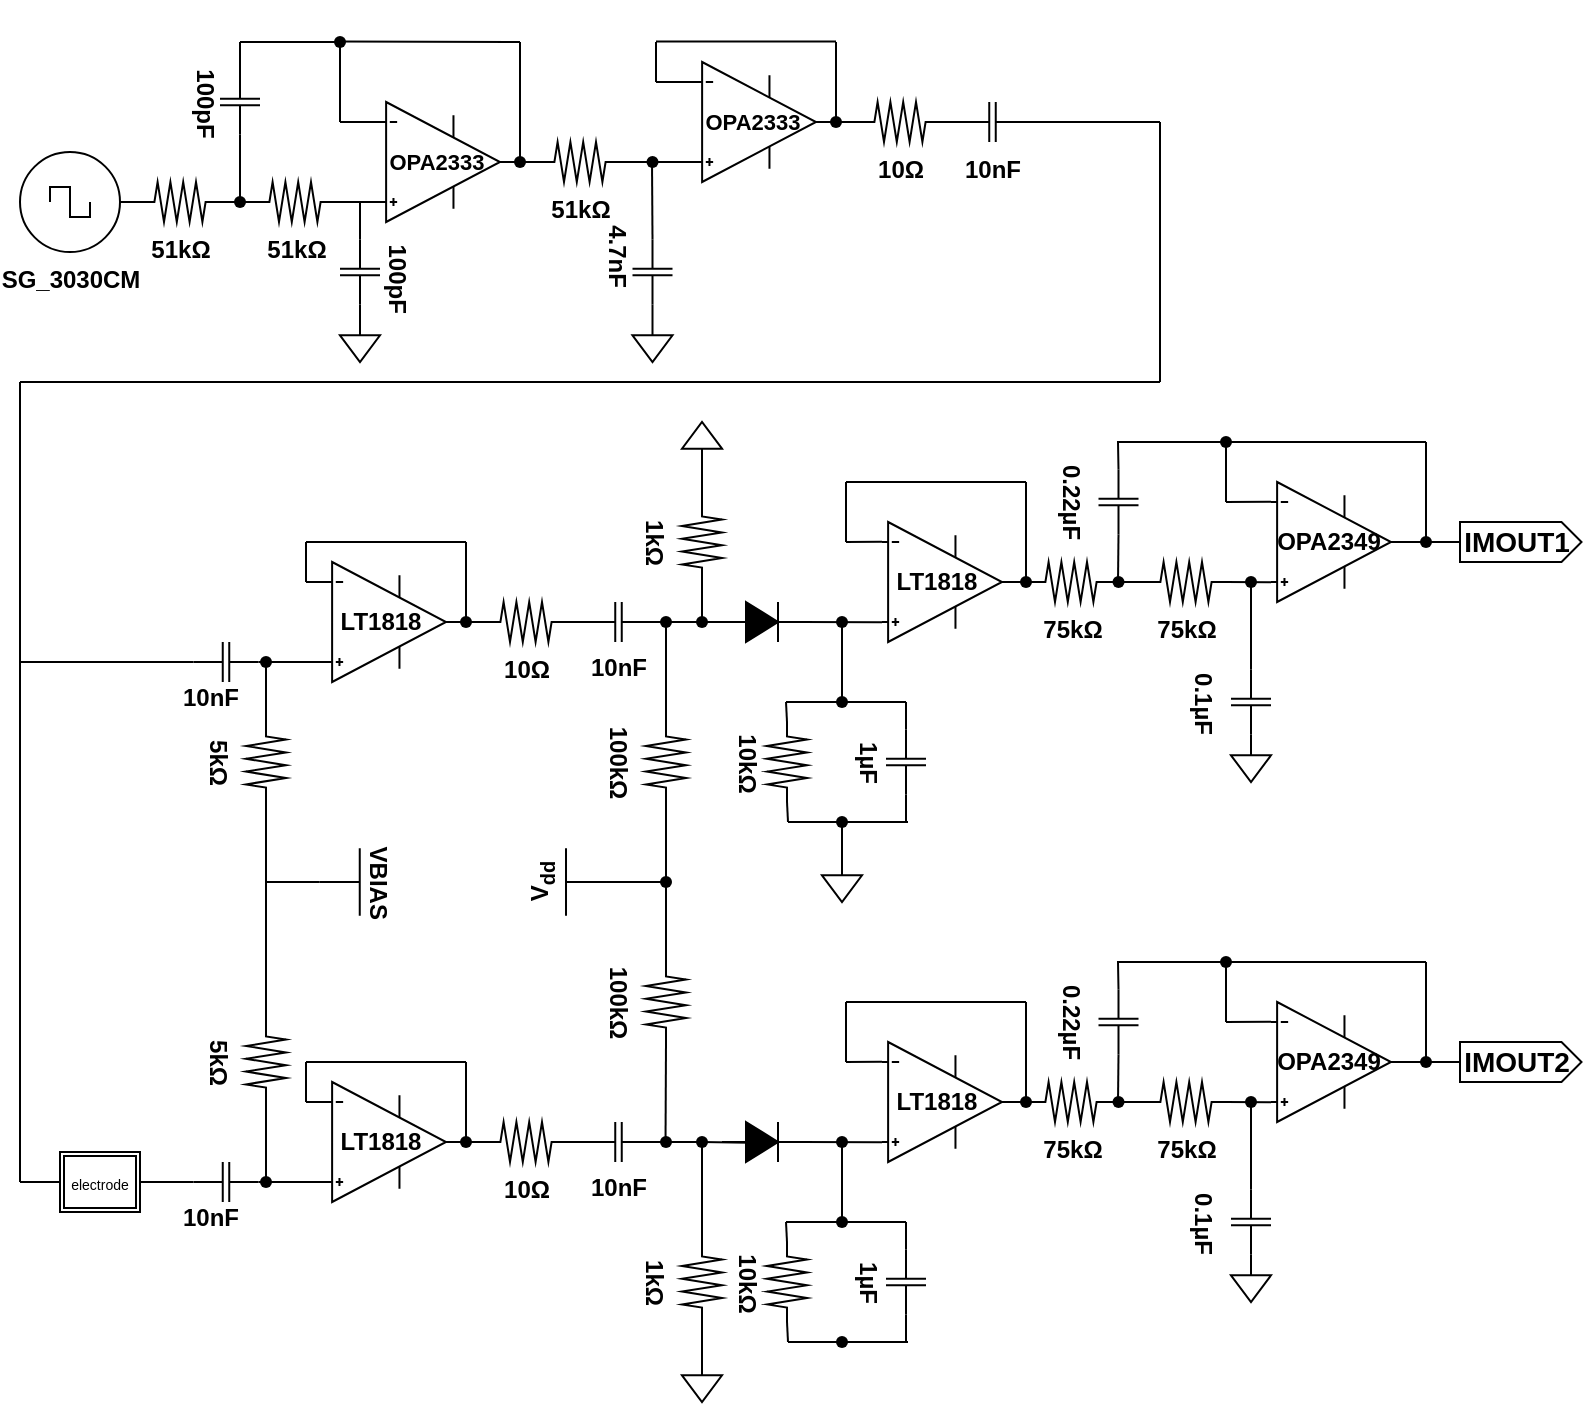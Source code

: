 <mxfile version="16.5.2" type="github">
  <diagram name="Page-1" id="7e0a89b8-554c-2b80-1dc8-d5c74ca68de4">
    <mxGraphModel dx="1718" dy="958" grid="1" gridSize="10" guides="1" tooltips="1" connect="1" arrows="1" fold="1" page="1" pageScale="1" pageWidth="827" pageHeight="1169" background="none" math="0" shadow="0">
      <root>
        <mxCell id="0" />
        <mxCell id="1" parent="0" />
        <mxCell id="oC9rU_n9ysh1uVX6l2-E-1" value="&lt;b&gt;SG_3030CM&lt;/b&gt;" style="pointerEvents=1;verticalLabelPosition=bottom;shadow=0;dashed=0;align=center;html=1;verticalAlign=top;shape=mxgraph.electrical.signal_sources.source;aspect=fixed;points=[[0.5,0,0],[1,0.5,0],[0.5,1,0],[0,0.5,0]];elSignalType=square;" vertex="1" parent="1">
          <mxGeometry x="40" y="315" width="50" height="50" as="geometry" />
        </mxCell>
        <mxCell id="oC9rU_n9ysh1uVX6l2-E-2" value="&lt;b&gt;51kΩ&lt;/b&gt;" style="pointerEvents=1;verticalLabelPosition=bottom;shadow=0;dashed=0;align=center;html=1;verticalAlign=top;shape=mxgraph.electrical.resistors.resistor_2;" vertex="1" parent="1">
          <mxGeometry x="100" y="330" width="40" height="20" as="geometry" />
        </mxCell>
        <mxCell id="oC9rU_n9ysh1uVX6l2-E-3" value="&lt;b&gt;51kΩ&lt;/b&gt;" style="pointerEvents=1;verticalLabelPosition=bottom;shadow=0;dashed=0;align=center;html=1;verticalAlign=top;shape=mxgraph.electrical.resistors.resistor_2;" vertex="1" parent="1">
          <mxGeometry x="157.5" y="330" width="40" height="20" as="geometry" />
        </mxCell>
        <mxCell id="oC9rU_n9ysh1uVX6l2-E-12" value="" style="endArrow=none;html=1;rounded=0;" edge="1" parent="1">
          <mxGeometry width="50" height="50" relative="1" as="geometry">
            <mxPoint x="610" y="300" as="sourcePoint" />
            <mxPoint x="610" y="430" as="targetPoint" />
          </mxGeometry>
        </mxCell>
        <mxCell id="oC9rU_n9ysh1uVX6l2-E-16" value="" style="endArrow=none;html=1;rounded=0;startArrow=none;" edge="1" parent="1" source="oC9rU_n9ysh1uVX6l2-E-61">
          <mxGeometry width="50" height="50" relative="1" as="geometry">
            <mxPoint x="200" y="270" as="sourcePoint" />
            <mxPoint x="200" y="300" as="targetPoint" />
          </mxGeometry>
        </mxCell>
        <mxCell id="oC9rU_n9ysh1uVX6l2-E-17" value="" style="endArrow=none;html=1;rounded=0;startArrow=none;entryX=1;entryY=0.486;entryDx=0;entryDy=0;entryPerimeter=0;" edge="1" parent="1" source="oC9rU_n9ysh1uVX6l2-E-75">
          <mxGeometry width="50" height="50" relative="1" as="geometry">
            <mxPoint x="150" y="340" as="sourcePoint" />
            <mxPoint x="150" y="340" as="targetPoint" />
            <Array as="points">
              <mxPoint x="160" y="340" />
            </Array>
          </mxGeometry>
        </mxCell>
        <mxCell id="oC9rU_n9ysh1uVX6l2-E-22" value="&lt;div&gt;&lt;b&gt;100pF&lt;/b&gt;&lt;/div&gt;" style="pointerEvents=1;verticalLabelPosition=bottom;shadow=0;dashed=0;align=center;html=1;verticalAlign=middle;shape=mxgraph.electrical.capacitors.capacitor_1;rotation=90;spacingRight=0;spacingTop=-5;labelPosition=center;direction=east;spacingLeft=0;spacing=2;" vertex="1" parent="1">
          <mxGeometry x="133.75" y="280" width="32.5" height="20" as="geometry" />
        </mxCell>
        <mxCell id="oC9rU_n9ysh1uVX6l2-E-23" value="" style="endArrow=none;html=1;rounded=0;exitX=1;exitY=0.5;exitDx=0;exitDy=0;exitPerimeter=0;" edge="1" parent="1" source="oC9rU_n9ysh1uVX6l2-E-1">
          <mxGeometry width="50" height="50" relative="1" as="geometry">
            <mxPoint x="100" y="340" as="sourcePoint" />
            <mxPoint x="100" y="340" as="targetPoint" />
          </mxGeometry>
        </mxCell>
        <mxCell id="oC9rU_n9ysh1uVX6l2-E-24" value="" style="pointerEvents=1;fillColor=strokeColor;verticalLabelPosition=bottom;shadow=0;dashed=0;align=center;html=1;verticalAlign=top;shape=mxgraph.electrical.diodes.diode;" vertex="1" parent="1">
          <mxGeometry x="391" y="540" width="40" height="20" as="geometry" />
        </mxCell>
        <mxCell id="oC9rU_n9ysh1uVX6l2-E-25" value="&lt;b style=&quot;font-size: 11px;&quot;&gt;OPA2333&lt;/b&gt;" style="verticalLabelPosition=middle;shadow=0;dashed=0;align=center;html=1;verticalAlign=middle;shape=mxgraph.electrical.abstract.operational_amp_1;rotation=0;spacingTop=0;labelPosition=center;fontSize=11;spacingLeft=0;spacingRight=5;" vertex="1" parent="1">
          <mxGeometry x="220" y="290" width="60" height="60" as="geometry" />
        </mxCell>
        <mxCell id="oC9rU_n9ysh1uVX6l2-E-26" value="" style="endArrow=none;html=1;rounded=0;exitX=1;exitY=0.5;exitDx=0;exitDy=0;exitPerimeter=0;" edge="1" parent="1" source="oC9rU_n9ysh1uVX6l2-E-22">
          <mxGeometry width="50" height="50" relative="1" as="geometry">
            <mxPoint x="150" y="330" as="sourcePoint" />
            <mxPoint x="150" y="340" as="targetPoint" />
          </mxGeometry>
        </mxCell>
        <mxCell id="oC9rU_n9ysh1uVX6l2-E-27" value="" style="endArrow=none;html=1;rounded=0;" edge="1" parent="1">
          <mxGeometry width="50" height="50" relative="1" as="geometry">
            <mxPoint x="150" y="260" as="sourcePoint" />
            <mxPoint x="150" y="280" as="targetPoint" />
          </mxGeometry>
        </mxCell>
        <mxCell id="oC9rU_n9ysh1uVX6l2-E-31" value="" style="endArrow=none;html=1;rounded=0;exitDx=0;exitDy=0;exitPerimeter=0;startArrow=none;" edge="1" parent="1">
          <mxGeometry width="50" height="50" relative="1" as="geometry">
            <mxPoint x="210" y="340" as="sourcePoint" />
            <mxPoint x="220" y="340" as="targetPoint" />
          </mxGeometry>
        </mxCell>
        <mxCell id="oC9rU_n9ysh1uVX6l2-E-33" value="" style="endArrow=none;html=1;rounded=0;" edge="1" parent="1">
          <mxGeometry width="50" height="50" relative="1" as="geometry">
            <mxPoint x="200" y="300" as="sourcePoint" />
            <mxPoint x="220" y="300" as="targetPoint" />
          </mxGeometry>
        </mxCell>
        <mxCell id="oC9rU_n9ysh1uVX6l2-E-35" value="" style="endArrow=none;html=1;rounded=0;entryX=0;entryY=0.5;entryDx=0;entryDy=0;entryPerimeter=0;" edge="1" parent="1" target="oC9rU_n9ysh1uVX6l2-E-56">
          <mxGeometry width="50" height="50" relative="1" as="geometry">
            <mxPoint x="210" y="340" as="sourcePoint" />
            <mxPoint x="210" y="350" as="targetPoint" />
          </mxGeometry>
        </mxCell>
        <mxCell id="oC9rU_n9ysh1uVX6l2-E-37" value="" style="endArrow=none;html=1;rounded=0;exitX=1;exitY=0.5;exitDx=0;exitDy=0;exitPerimeter=0;" edge="1" parent="1" source="oC9rU_n9ysh1uVX6l2-E-3">
          <mxGeometry width="50" height="50" relative="1" as="geometry">
            <mxPoint x="240" y="340" as="sourcePoint" />
            <mxPoint x="210" y="340" as="targetPoint" />
          </mxGeometry>
        </mxCell>
        <mxCell id="oC9rU_n9ysh1uVX6l2-E-40" value="" style="pointerEvents=1;verticalLabelPosition=bottom;shadow=0;dashed=0;align=center;html=1;verticalAlign=top;shape=mxgraph.electrical.signal_sources.signal_ground;" vertex="1" parent="1">
          <mxGeometry x="200" y="400" width="20" height="20" as="geometry" />
        </mxCell>
        <mxCell id="oC9rU_n9ysh1uVX6l2-E-42" value="" style="endArrow=none;html=1;rounded=0;startArrow=none;" edge="1" parent="1">
          <mxGeometry width="50" height="50" relative="1" as="geometry">
            <mxPoint x="290" y="320" as="sourcePoint" />
            <mxPoint x="290" y="260" as="targetPoint" />
          </mxGeometry>
        </mxCell>
        <mxCell id="oC9rU_n9ysh1uVX6l2-E-44" value="" style="endArrow=none;html=1;rounded=0;" edge="1" parent="1" target="oC9rU_n9ysh1uVX6l2-E-61">
          <mxGeometry width="50" height="50" relative="1" as="geometry">
            <mxPoint x="150" y="260" as="sourcePoint" />
            <mxPoint x="290" y="270" as="targetPoint" />
          </mxGeometry>
        </mxCell>
        <mxCell id="oC9rU_n9ysh1uVX6l2-E-46" value="" style="endArrow=none;html=1;rounded=0;exitDx=0;exitDy=0;exitPerimeter=0;startArrow=none;" edge="1" parent="1" source="oC9rU_n9ysh1uVX6l2-E-66">
          <mxGeometry width="50" height="50" relative="1" as="geometry">
            <mxPoint x="290" y="320" as="sourcePoint" />
            <mxPoint x="300" y="320" as="targetPoint" />
          </mxGeometry>
        </mxCell>
        <mxCell id="oC9rU_n9ysh1uVX6l2-E-49" value="" style="endArrow=none;html=1;rounded=0;exitX=1;exitY=0.5;exitDx=0;exitDy=0;exitPerimeter=0;" edge="1" parent="1">
          <mxGeometry width="50" height="50" relative="1" as="geometry">
            <mxPoint x="340.0" y="320" as="sourcePoint" />
            <mxPoint x="380" y="320" as="targetPoint" />
          </mxGeometry>
        </mxCell>
        <mxCell id="oC9rU_n9ysh1uVX6l2-E-55" value="" style="endArrow=none;html=1;rounded=0;startArrow=none;entryX=1;entryY=0.486;entryDx=0;entryDy=0;entryPerimeter=0;" edge="1" parent="1">
          <mxGeometry width="50" height="50" relative="1" as="geometry">
            <mxPoint x="150" y="340" as="sourcePoint" />
            <mxPoint x="140" y="340" as="targetPoint" />
            <Array as="points">
              <mxPoint x="150" y="340" />
            </Array>
          </mxGeometry>
        </mxCell>
        <mxCell id="oC9rU_n9ysh1uVX6l2-E-56" value="&lt;b&gt;100pF&lt;/b&gt;" style="pointerEvents=1;verticalLabelPosition=top;shadow=0;dashed=0;align=left;html=1;verticalAlign=bottom;shape=mxgraph.electrical.capacitors.capacitor_1;rotation=90;spacingRight=0;spacingTop=0;labelPosition=right;direction=east;spacingLeft=-31;spacing=1;" vertex="1" parent="1">
          <mxGeometry x="193.75" y="365" width="32.5" height="20" as="geometry" />
        </mxCell>
        <mxCell id="oC9rU_n9ysh1uVX6l2-E-58" value="" style="endArrow=none;html=1;rounded=0;startArrow=none;entryDx=0;entryDy=0;entryPerimeter=0;" edge="1" parent="1">
          <mxGeometry width="50" height="50" relative="1" as="geometry">
            <mxPoint x="140" y="340" as="sourcePoint" />
            <mxPoint x="150" y="340" as="targetPoint" />
            <Array as="points" />
          </mxGeometry>
        </mxCell>
        <mxCell id="oC9rU_n9ysh1uVX6l2-E-60" value="" style="endArrow=none;html=1;rounded=0;exitX=1;exitY=0.5;exitDx=0;exitDy=0;exitPerimeter=0;entryX=0.5;entryY=0;entryDx=0;entryDy=0;entryPerimeter=0;" edge="1" parent="1" source="oC9rU_n9ysh1uVX6l2-E-56" target="oC9rU_n9ysh1uVX6l2-E-40">
          <mxGeometry width="50" height="50" relative="1" as="geometry">
            <mxPoint x="160" y="280" as="sourcePoint" />
            <mxPoint x="160" y="313.75" as="targetPoint" />
          </mxGeometry>
        </mxCell>
        <mxCell id="oC9rU_n9ysh1uVX6l2-E-61" value="" style="shape=waypoint;sketch=0;fillStyle=solid;size=6;pointerEvents=1;points=[];fillColor=none;resizable=0;rotatable=0;perimeter=centerPerimeter;snapToPoint=1;" vertex="1" parent="1">
          <mxGeometry x="180" y="240" width="40" height="40" as="geometry" />
        </mxCell>
        <mxCell id="oC9rU_n9ysh1uVX6l2-E-62" value="" style="endArrow=none;html=1;rounded=0;" edge="1" parent="1" target="oC9rU_n9ysh1uVX6l2-E-61">
          <mxGeometry width="50" height="50" relative="1" as="geometry">
            <mxPoint x="200" y="270" as="sourcePoint" />
            <mxPoint x="200" y="300" as="targetPoint" />
          </mxGeometry>
        </mxCell>
        <mxCell id="oC9rU_n9ysh1uVX6l2-E-64" value="" style="endArrow=none;html=1;rounded=0;" edge="1" parent="1">
          <mxGeometry width="50" height="50" relative="1" as="geometry">
            <mxPoint x="310" y="319.33" as="sourcePoint" />
            <mxPoint x="310" y="320" as="targetPoint" />
          </mxGeometry>
        </mxCell>
        <mxCell id="oC9rU_n9ysh1uVX6l2-E-65" value="&lt;b&gt;51kΩ&lt;/b&gt;" style="pointerEvents=1;verticalLabelPosition=bottom;shadow=0;dashed=0;align=center;html=1;verticalAlign=top;shape=mxgraph.electrical.resistors.resistor_2;" vertex="1" parent="1">
          <mxGeometry x="300" y="310" width="40" height="20" as="geometry" />
        </mxCell>
        <mxCell id="oC9rU_n9ysh1uVX6l2-E-66" value="" style="shape=waypoint;sketch=0;fillStyle=solid;size=6;pointerEvents=1;points=[];fillColor=none;resizable=0;rotatable=0;perimeter=centerPerimeter;snapToPoint=1;" vertex="1" parent="1">
          <mxGeometry x="270" y="300" width="40" height="40" as="geometry" />
        </mxCell>
        <mxCell id="oC9rU_n9ysh1uVX6l2-E-67" value="" style="endArrow=none;html=1;rounded=0;exitX=1;exitY=0.5;exitDx=0;exitDy=0;exitPerimeter=0;" edge="1" parent="1" source="oC9rU_n9ysh1uVX6l2-E-25" target="oC9rU_n9ysh1uVX6l2-E-66">
          <mxGeometry width="50" height="50" relative="1" as="geometry">
            <mxPoint x="280" y="320" as="sourcePoint" />
            <mxPoint x="300" y="320" as="targetPoint" />
          </mxGeometry>
        </mxCell>
        <mxCell id="oC9rU_n9ysh1uVX6l2-E-71" value="" style="pointerEvents=1;verticalLabelPosition=bottom;shadow=0;dashed=0;align=center;html=1;verticalAlign=top;shape=mxgraph.electrical.signal_sources.signal_ground;" vertex="1" parent="1">
          <mxGeometry x="441" y="670" width="20" height="20" as="geometry" />
        </mxCell>
        <mxCell id="oC9rU_n9ysh1uVX6l2-E-72" value="&lt;b&gt;4.7nF&lt;/b&gt;" style="pointerEvents=1;verticalLabelPosition=bottom;shadow=0;dashed=0;align=center;html=1;verticalAlign=middle;shape=mxgraph.electrical.capacitors.capacitor_1;rotation=90;spacingRight=0;spacingTop=-5;labelPosition=center;direction=east;spacingLeft=-17;spacing=2;" vertex="1" parent="1">
          <mxGeometry x="340" y="365" width="32.5" height="20" as="geometry" />
        </mxCell>
        <mxCell id="oC9rU_n9ysh1uVX6l2-E-75" value="" style="shape=waypoint;sketch=0;fillStyle=solid;size=6;pointerEvents=1;points=[];fillColor=none;resizable=0;rotatable=0;perimeter=centerPerimeter;snapToPoint=1;" vertex="1" parent="1">
          <mxGeometry x="130" y="320" width="40" height="40" as="geometry" />
        </mxCell>
        <mxCell id="oC9rU_n9ysh1uVX6l2-E-76" value="" style="endArrow=none;html=1;rounded=0;startArrow=none;entryDx=0;entryDy=0;entryPerimeter=0;" edge="1" parent="1" target="oC9rU_n9ysh1uVX6l2-E-75">
          <mxGeometry width="50" height="50" relative="1" as="geometry">
            <mxPoint x="150" y="340" as="sourcePoint" />
            <mxPoint x="150" y="340" as="targetPoint" />
            <Array as="points" />
          </mxGeometry>
        </mxCell>
        <mxCell id="oC9rU_n9ysh1uVX6l2-E-78" value="" style="endArrow=none;html=1;rounded=0;entryX=0;entryY=0.5;entryDx=0;entryDy=0;entryPerimeter=0;" edge="1" parent="1" target="oC9rU_n9ysh1uVX6l2-E-72">
          <mxGeometry width="50" height="50" relative="1" as="geometry">
            <mxPoint x="356" y="320" as="sourcePoint" />
            <mxPoint x="110" y="200" as="targetPoint" />
          </mxGeometry>
        </mxCell>
        <mxCell id="oC9rU_n9ysh1uVX6l2-E-79" value="" style="shape=waypoint;sketch=0;fillStyle=solid;size=6;pointerEvents=1;points=[];fillColor=none;resizable=0;rotatable=0;perimeter=centerPerimeter;snapToPoint=1;" vertex="1" parent="1">
          <mxGeometry x="336.25" y="300" width="40" height="40" as="geometry" />
        </mxCell>
        <mxCell id="oC9rU_n9ysh1uVX6l2-E-80" value="" style="pointerEvents=1;verticalLabelPosition=bottom;shadow=0;dashed=0;align=center;html=1;verticalAlign=top;shape=mxgraph.electrical.signal_sources.signal_ground;" vertex="1" parent="1">
          <mxGeometry x="346.25" y="400" width="20" height="20" as="geometry" />
        </mxCell>
        <mxCell id="oC9rU_n9ysh1uVX6l2-E-81" value="" style="endArrow=none;html=1;rounded=0;exitX=1;exitY=0.5;exitDx=0;exitDy=0;exitPerimeter=0;entryX=0.5;entryY=0;entryDx=0;entryDy=0;entryPerimeter=0;" edge="1" parent="1" target="oC9rU_n9ysh1uVX6l2-E-80" source="oC9rU_n9ysh1uVX6l2-E-72">
          <mxGeometry width="50" height="50" relative="1" as="geometry">
            <mxPoint x="356.25" y="406.25" as="sourcePoint" />
            <mxPoint x="306.25" y="313.75" as="targetPoint" />
          </mxGeometry>
        </mxCell>
        <mxCell id="oC9rU_n9ysh1uVX6l2-E-83" value="&lt;b style=&quot;font-size: 11px;&quot;&gt;OPA2333&lt;/b&gt;" style="verticalLabelPosition=middle;shadow=0;dashed=0;align=center;html=1;verticalAlign=middle;shape=mxgraph.electrical.abstract.operational_amp_1;rotation=0;spacingTop=0;labelPosition=center;fontSize=11;spacingLeft=0;spacingRight=5;" vertex="1" parent="1">
          <mxGeometry x="378" y="270" width="60" height="60" as="geometry" />
        </mxCell>
        <mxCell id="oC9rU_n9ysh1uVX6l2-E-90" value="" style="endArrow=none;html=1;rounded=0;startArrow=none;" edge="1" parent="1">
          <mxGeometry width="50" height="50" relative="1" as="geometry">
            <mxPoint x="358" y="260" as="sourcePoint" />
            <mxPoint x="358" y="280" as="targetPoint" />
          </mxGeometry>
        </mxCell>
        <mxCell id="oC9rU_n9ysh1uVX6l2-E-91" value="" style="endArrow=none;html=1;rounded=0;" edge="1" parent="1">
          <mxGeometry width="50" height="50" relative="1" as="geometry">
            <mxPoint x="358" y="280" as="sourcePoint" />
            <mxPoint x="378" y="280" as="targetPoint" />
          </mxGeometry>
        </mxCell>
        <mxCell id="oC9rU_n9ysh1uVX6l2-E-92" value="" style="endArrow=none;html=1;rounded=0;startArrow=none;" edge="1" parent="1">
          <mxGeometry width="50" height="50" relative="1" as="geometry">
            <mxPoint x="448" y="300" as="sourcePoint" />
            <mxPoint x="448" y="260" as="targetPoint" />
          </mxGeometry>
        </mxCell>
        <mxCell id="oC9rU_n9ysh1uVX6l2-E-93" value="" style="endArrow=none;html=1;rounded=0;exitDx=0;exitDy=0;exitPerimeter=0;startArrow=none;" edge="1" parent="1" source="oC9rU_n9ysh1uVX6l2-E-98">
          <mxGeometry width="50" height="50" relative="1" as="geometry">
            <mxPoint x="448" y="300" as="sourcePoint" />
            <mxPoint x="458" y="300" as="targetPoint" />
          </mxGeometry>
        </mxCell>
        <mxCell id="oC9rU_n9ysh1uVX6l2-E-94" value="" style="endArrow=none;html=1;rounded=0;" edge="1" parent="1">
          <mxGeometry width="50" height="50" relative="1" as="geometry">
            <mxPoint x="358" y="250" as="sourcePoint" />
            <mxPoint x="358" y="250" as="targetPoint" />
          </mxGeometry>
        </mxCell>
        <mxCell id="oC9rU_n9ysh1uVX6l2-E-95" value="" style="endArrow=none;html=1;rounded=0;" edge="1" parent="1">
          <mxGeometry width="50" height="50" relative="1" as="geometry">
            <mxPoint x="468" y="299.33" as="sourcePoint" />
            <mxPoint x="468" y="300" as="targetPoint" />
          </mxGeometry>
        </mxCell>
        <mxCell id="oC9rU_n9ysh1uVX6l2-E-96" value="" style="endArrow=none;html=1;rounded=0;exitX=1;exitY=0.5;exitDx=0;exitDy=0;exitPerimeter=0;" edge="1" parent="1">
          <mxGeometry width="50" height="50" relative="1" as="geometry">
            <mxPoint x="438" y="300" as="sourcePoint" />
            <mxPoint x="448" y="300" as="targetPoint" />
          </mxGeometry>
        </mxCell>
        <mxCell id="oC9rU_n9ysh1uVX6l2-E-97" value="" style="endArrow=none;html=1;rounded=0;" edge="1" parent="1">
          <mxGeometry width="50" height="50" relative="1" as="geometry">
            <mxPoint x="358" y="259.78" as="sourcePoint" />
            <mxPoint x="448" y="259.78" as="targetPoint" />
          </mxGeometry>
        </mxCell>
        <mxCell id="oC9rU_n9ysh1uVX6l2-E-98" value="" style="shape=waypoint;sketch=0;fillStyle=solid;size=6;pointerEvents=1;points=[];fillColor=none;resizable=0;rotatable=0;perimeter=centerPerimeter;snapToPoint=1;" vertex="1" parent="1">
          <mxGeometry x="428" y="280" width="40" height="40" as="geometry" />
        </mxCell>
        <mxCell id="oC9rU_n9ysh1uVX6l2-E-99" value="" style="endArrow=none;html=1;rounded=0;exitDx=0;exitDy=0;exitPerimeter=0;startArrow=none;" edge="1" parent="1" target="oC9rU_n9ysh1uVX6l2-E-98">
          <mxGeometry width="50" height="50" relative="1" as="geometry">
            <mxPoint x="448" y="300" as="sourcePoint" />
            <mxPoint x="458" y="300" as="targetPoint" />
          </mxGeometry>
        </mxCell>
        <mxCell id="oC9rU_n9ysh1uVX6l2-E-102" value="" style="endArrow=none;html=1;rounded=0;" edge="1" parent="1">
          <mxGeometry width="50" height="50" relative="1" as="geometry">
            <mxPoint x="200" y="259.78" as="sourcePoint" />
            <mxPoint x="290" y="260" as="targetPoint" />
          </mxGeometry>
        </mxCell>
        <mxCell id="oC9rU_n9ysh1uVX6l2-E-103" value="&lt;b&gt;10Ω&lt;/b&gt;" style="pointerEvents=1;verticalLabelPosition=bottom;shadow=0;dashed=0;align=center;html=1;verticalAlign=top;shape=mxgraph.electrical.resistors.resistor_2;" vertex="1" parent="1">
          <mxGeometry x="460" y="290" width="40" height="20" as="geometry" />
        </mxCell>
        <mxCell id="oC9rU_n9ysh1uVX6l2-E-104" value="" style="endArrow=none;html=1;rounded=0;entryX=0;entryY=0.5;entryDx=0;entryDy=0;entryPerimeter=0;" edge="1" parent="1" source="oC9rU_n9ysh1uVX6l2-E-98" target="oC9rU_n9ysh1uVX6l2-E-103">
          <mxGeometry width="50" height="50" relative="1" as="geometry">
            <mxPoint x="60" y="200" as="sourcePoint" />
            <mxPoint x="110" y="200" as="targetPoint" />
          </mxGeometry>
        </mxCell>
        <mxCell id="oC9rU_n9ysh1uVX6l2-E-105" value="" style="endArrow=none;html=1;rounded=0;exitX=1;exitY=0.5;exitDx=0;exitDy=0;exitPerimeter=0;entryX=1;entryY=0.5;entryDx=0;entryDy=0;entryPerimeter=0;" edge="1" parent="1" source="oC9rU_n9ysh1uVX6l2-E-103" target="oC9rU_n9ysh1uVX6l2-E-106">
          <mxGeometry width="50" height="50" relative="1" as="geometry">
            <mxPoint x="500" y="330" as="sourcePoint" />
            <mxPoint x="510" y="329.53" as="targetPoint" />
          </mxGeometry>
        </mxCell>
        <mxCell id="oC9rU_n9ysh1uVX6l2-E-106" value="&lt;b&gt;10nF&lt;/b&gt;" style="pointerEvents=1;verticalLabelPosition=bottom;shadow=0;dashed=0;align=center;html=1;verticalAlign=middle;shape=mxgraph.electrical.capacitors.capacitor_1;rotation=0;spacingRight=0;spacingTop=8;labelPosition=center;direction=west;spacingLeft=0;spacing=2;" vertex="1" parent="1">
          <mxGeometry x="510" y="290" width="32.5" height="20" as="geometry" />
        </mxCell>
        <mxCell id="oC9rU_n9ysh1uVX6l2-E-107" value="" style="endArrow=none;html=1;rounded=0;exitX=0;exitY=0.5;exitDx=0;exitDy=0;exitPerimeter=0;" edge="1" parent="1" source="oC9rU_n9ysh1uVX6l2-E-106">
          <mxGeometry width="50" height="50" relative="1" as="geometry">
            <mxPoint x="560" y="300" as="sourcePoint" />
            <mxPoint x="610" y="300" as="targetPoint" />
          </mxGeometry>
        </mxCell>
        <mxCell id="oC9rU_n9ysh1uVX6l2-E-108" value="" style="endArrow=none;html=1;rounded=0;startArrow=none;entryX=1;entryY=0.5;entryDx=0;entryDy=0;entryPerimeter=0;" edge="1" parent="1" target="oC9rU_n9ysh1uVX6l2-E-127">
          <mxGeometry width="50" height="50" relative="1" as="geometry">
            <mxPoint x="743" y="510" as="sourcePoint" />
            <mxPoint x="731.75" y="509.82" as="targetPoint" />
          </mxGeometry>
        </mxCell>
        <mxCell id="oC9rU_n9ysh1uVX6l2-E-109" value="" style="endArrow=none;html=1;rounded=0;" edge="1" parent="1">
          <mxGeometry width="50" height="50" relative="1" as="geometry">
            <mxPoint x="610" y="430" as="sourcePoint" />
            <mxPoint x="40" y="430" as="targetPoint" />
          </mxGeometry>
        </mxCell>
        <mxCell id="oC9rU_n9ysh1uVX6l2-E-110" value="" style="endArrow=none;html=1;rounded=0;" edge="1" parent="1">
          <mxGeometry width="50" height="50" relative="1" as="geometry">
            <mxPoint x="40" y="830" as="sourcePoint" />
            <mxPoint x="40" y="430" as="targetPoint" />
          </mxGeometry>
        </mxCell>
        <mxCell id="oC9rU_n9ysh1uVX6l2-E-113" value="&lt;b&gt;10nF&lt;/b&gt;" style="pointerEvents=1;verticalLabelPosition=bottom;shadow=0;dashed=0;align=center;html=1;verticalAlign=middle;shape=mxgraph.electrical.capacitors.capacitor_1;rotation=0;spacingRight=0;spacingTop=-5;labelPosition=center;direction=east;spacingLeft=-17;spacing=2;" vertex="1" parent="1">
          <mxGeometry x="126.75" y="560" width="32.5" height="20" as="geometry" />
        </mxCell>
        <mxCell id="oC9rU_n9ysh1uVX6l2-E-114" value="&lt;b&gt;5kΩ&lt;/b&gt;" style="pointerEvents=1;verticalLabelPosition=bottom;shadow=0;dashed=0;align=center;html=1;verticalAlign=top;shape=mxgraph.electrical.resistors.resistor_2;rotation=90;" vertex="1" parent="1">
          <mxGeometry x="143" y="610" width="40" height="20" as="geometry" />
        </mxCell>
        <mxCell id="oC9rU_n9ysh1uVX6l2-E-115" value="&lt;b&gt;LT1818&lt;/b&gt;" style="verticalLabelPosition=middle;shadow=0;dashed=0;align=center;html=1;verticalAlign=middle;shape=mxgraph.electrical.abstract.operational_amp_1;rotation=0;labelPosition=center;spacingRight=7;" vertex="1" parent="1">
          <mxGeometry x="193" y="520" width="60" height="60" as="geometry" />
        </mxCell>
        <mxCell id="oC9rU_n9ysh1uVX6l2-E-116" value="&lt;b&gt;10Ω&lt;/b&gt;" style="pointerEvents=1;verticalLabelPosition=bottom;shadow=0;dashed=0;align=center;html=1;verticalAlign=top;shape=mxgraph.electrical.resistors.resistor_2;" vertex="1" parent="1">
          <mxGeometry x="273" y="540" width="40" height="20" as="geometry" />
        </mxCell>
        <mxCell id="oC9rU_n9ysh1uVX6l2-E-117" value="&lt;b&gt;10nF&lt;/b&gt;" style="pointerEvents=1;verticalLabelPosition=bottom;shadow=0;dashed=0;align=center;html=1;verticalAlign=middle;shape=mxgraph.electrical.capacitors.capacitor_1;rotation=0;spacingRight=0;spacingTop=6;labelPosition=center;direction=east;spacingLeft=0;spacing=2;" vertex="1" parent="1">
          <mxGeometry x="323" y="540" width="32.5" height="20" as="geometry" />
        </mxCell>
        <mxCell id="oC9rU_n9ysh1uVX6l2-E-118" value="100k&lt;span&gt;Ω&lt;/span&gt;" style="pointerEvents=1;verticalLabelPosition=bottom;shadow=0;dashed=0;align=center;html=1;verticalAlign=top;shape=mxgraph.electrical.resistors.resistor_2;rotation=90;fontStyle=1" vertex="1" parent="1">
          <mxGeometry x="343" y="610" width="40" height="20" as="geometry" />
        </mxCell>
        <mxCell id="oC9rU_n9ysh1uVX6l2-E-120" value="&lt;b&gt;10kΩ&lt;/b&gt;" style="pointerEvents=1;verticalLabelPosition=bottom;shadow=0;dashed=0;align=center;html=1;verticalAlign=top;shape=mxgraph.electrical.resistors.resistor_2;rotation=90;spacingTop=-4;" vertex="1" parent="1">
          <mxGeometry x="403.5" y="610" width="40" height="20" as="geometry" />
        </mxCell>
        <mxCell id="oC9rU_n9ysh1uVX6l2-E-121" value="&lt;b&gt;1µF&lt;/b&gt;" style="pointerEvents=1;verticalLabelPosition=bottom;shadow=0;dashed=0;align=center;html=1;verticalAlign=middle;shape=mxgraph.electrical.capacitors.capacitor_1;rotation=90;spacingRight=0;spacingTop=-2;labelPosition=center;direction=east;spacingLeft=0;spacing=2;" vertex="1" parent="1">
          <mxGeometry x="466.75" y="610" width="32.5" height="20" as="geometry" />
        </mxCell>
        <mxCell id="oC9rU_n9ysh1uVX6l2-E-122" value="&lt;b&gt;1kΩ&lt;/b&gt;" style="pointerEvents=1;verticalLabelPosition=bottom;shadow=0;dashed=0;align=center;html=1;verticalAlign=top;shape=mxgraph.electrical.resistors.resistor_2;rotation=90;" vertex="1" parent="1">
          <mxGeometry x="361" y="500" width="40" height="20" as="geometry" />
        </mxCell>
        <mxCell id="oC9rU_n9ysh1uVX6l2-E-124" value="&lt;b&gt;75kΩ&lt;/b&gt;" style="pointerEvents=1;verticalLabelPosition=bottom;shadow=0;dashed=0;align=center;html=1;verticalAlign=top;shape=mxgraph.electrical.resistors.resistor_2;" vertex="1" parent="1">
          <mxGeometry x="545.5" y="520" width="40" height="20" as="geometry" />
        </mxCell>
        <mxCell id="oC9rU_n9ysh1uVX6l2-E-125" value="&lt;b&gt;75kΩ&lt;/b&gt;" style="pointerEvents=1;verticalLabelPosition=bottom;shadow=0;dashed=0;align=center;html=1;verticalAlign=top;shape=mxgraph.electrical.resistors.resistor_2;" vertex="1" parent="1">
          <mxGeometry x="603" y="520" width="40" height="20" as="geometry" />
        </mxCell>
        <mxCell id="oC9rU_n9ysh1uVX6l2-E-127" value="&lt;div&gt;&lt;b&gt;OPA2349&lt;br&gt;&lt;/b&gt;&lt;/div&gt;" style="verticalLabelPosition=middle;shadow=0;dashed=0;align=center;html=1;verticalAlign=middle;shape=mxgraph.electrical.abstract.operational_amp_1;rotation=0;labelPosition=center;spacing=2;spacingRight=4;" vertex="1" parent="1">
          <mxGeometry x="665.5" y="480" width="60" height="60" as="geometry" />
        </mxCell>
        <mxCell id="oC9rU_n9ysh1uVX6l2-E-129" value="" style="endArrow=none;html=1;rounded=0;exitX=0;exitY=0.5;exitDx=0;exitDy=0;exitPerimeter=0;" edge="1" parent="1" source="oC9rU_n9ysh1uVX6l2-E-113">
          <mxGeometry width="50" height="50" relative="1" as="geometry">
            <mxPoint x="173" y="670" as="sourcePoint" />
            <mxPoint x="40" y="570" as="targetPoint" />
          </mxGeometry>
        </mxCell>
        <mxCell id="oC9rU_n9ysh1uVX6l2-E-130" value="" style="pointerEvents=1;verticalLabelPosition=bottom;shadow=0;dashed=0;align=center;html=1;verticalAlign=top;shape=mxgraph.electrical.signal_sources.signal_ground;rotation=-180;" vertex="1" parent="1">
          <mxGeometry x="371" y="450" width="20" height="20" as="geometry" />
        </mxCell>
        <mxCell id="oC9rU_n9ysh1uVX6l2-E-131" value="" style="endArrow=none;html=1;rounded=0;entryX=1;entryY=0.5;entryDx=0;entryDy=0;entryPerimeter=0;" edge="1" parent="1" target="oC9rU_n9ysh1uVX6l2-E-113">
          <mxGeometry width="50" height="50" relative="1" as="geometry">
            <mxPoint x="193" y="570" as="sourcePoint" />
            <mxPoint x="73" y="580" as="targetPoint" />
          </mxGeometry>
        </mxCell>
        <mxCell id="oC9rU_n9ysh1uVX6l2-E-132" value="" style="endArrow=none;html=1;rounded=0;" edge="1" parent="1">
          <mxGeometry width="50" height="50" relative="1" as="geometry">
            <mxPoint x="193" y="530" as="sourcePoint" />
            <mxPoint x="183" y="530" as="targetPoint" />
          </mxGeometry>
        </mxCell>
        <mxCell id="oC9rU_n9ysh1uVX6l2-E-134" value="" style="endArrow=none;html=1;rounded=0;exitDx=0;exitDy=0;exitPerimeter=0;startArrow=none;" edge="1" parent="1" source="oC9rU_n9ysh1uVX6l2-E-179">
          <mxGeometry width="50" height="50" relative="1" as="geometry">
            <mxPoint x="146.75" y="580" as="sourcePoint" />
            <mxPoint x="173" y="570" as="targetPoint" />
          </mxGeometry>
        </mxCell>
        <mxCell id="oC9rU_n9ysh1uVX6l2-E-135" value="" style="endArrow=none;html=1;rounded=0;" edge="1" parent="1">
          <mxGeometry width="50" height="50" relative="1" as="geometry">
            <mxPoint x="183" y="530" as="sourcePoint" />
            <mxPoint x="183" y="510" as="targetPoint" />
          </mxGeometry>
        </mxCell>
        <mxCell id="oC9rU_n9ysh1uVX6l2-E-136" value="" style="endArrow=none;html=1;rounded=0;" edge="1" parent="1">
          <mxGeometry width="50" height="50" relative="1" as="geometry">
            <mxPoint x="263" y="510" as="sourcePoint" />
            <mxPoint x="183" y="510" as="targetPoint" />
          </mxGeometry>
        </mxCell>
        <mxCell id="oC9rU_n9ysh1uVX6l2-E-137" value="" style="endArrow=none;html=1;rounded=0;" edge="1" parent="1">
          <mxGeometry width="50" height="50" relative="1" as="geometry">
            <mxPoint x="263" y="550" as="sourcePoint" />
            <mxPoint x="263" y="510" as="targetPoint" />
          </mxGeometry>
        </mxCell>
        <mxCell id="oC9rU_n9ysh1uVX6l2-E-138" value="" style="endArrow=none;html=1;rounded=0;entryX=1;entryY=0.5;entryDx=0;entryDy=0;entryPerimeter=0;startArrow=none;" edge="1" parent="1" source="oC9rU_n9ysh1uVX6l2-E-181" target="oC9rU_n9ysh1uVX6l2-E-115">
          <mxGeometry width="50" height="50" relative="1" as="geometry">
            <mxPoint x="273" y="550" as="sourcePoint" />
            <mxPoint x="193.0" y="540.0" as="targetPoint" />
          </mxGeometry>
        </mxCell>
        <mxCell id="oC9rU_n9ysh1uVX6l2-E-140" value="" style="endArrow=none;html=1;rounded=0;entryX=1;entryY=0.5;entryDx=0;entryDy=0;entryPerimeter=0;exitX=0;exitY=0.5;exitDx=0;exitDy=0;exitPerimeter=0;" edge="1" parent="1" source="oC9rU_n9ysh1uVX6l2-E-117" target="oC9rU_n9ysh1uVX6l2-E-116">
          <mxGeometry width="50" height="50" relative="1" as="geometry">
            <mxPoint x="273.0" y="520.0" as="sourcePoint" />
            <mxPoint x="193.0" y="520.0" as="targetPoint" />
          </mxGeometry>
        </mxCell>
        <mxCell id="oC9rU_n9ysh1uVX6l2-E-141" value="" style="endArrow=none;html=1;rounded=0;exitX=0;exitY=0.5;exitDx=0;exitDy=0;exitPerimeter=0;" edge="1" parent="1" source="oC9rU_n9ysh1uVX6l2-E-118">
          <mxGeometry width="50" height="50" relative="1" as="geometry">
            <mxPoint x="273.0" y="560.0" as="sourcePoint" />
            <mxPoint x="363" y="550" as="targetPoint" />
          </mxGeometry>
        </mxCell>
        <mxCell id="oC9rU_n9ysh1uVX6l2-E-142" value="" style="endArrow=none;html=1;rounded=0;entryX=1;entryY=0.5;entryDx=0;entryDy=0;entryPerimeter=0;startArrow=none;" edge="1" parent="1" source="oC9rU_n9ysh1uVX6l2-E-183" target="oC9rU_n9ysh1uVX6l2-E-117">
          <mxGeometry width="50" height="50" relative="1" as="geometry">
            <mxPoint x="383" y="550" as="sourcePoint" />
            <mxPoint x="193.0" y="520.0" as="targetPoint" />
          </mxGeometry>
        </mxCell>
        <mxCell id="oC9rU_n9ysh1uVX6l2-E-143" value="&lt;b&gt;&lt;font style=&quot;font-size: 12px&quot;&gt;V&lt;sub&gt;dd&lt;/sub&gt;&lt;/font&gt;&lt;/b&gt;" style="verticalLabelPosition=top;verticalAlign=bottom;shape=mxgraph.electrical.signal_sources.vdd;shadow=0;dashed=0;align=center;strokeWidth=1;fontSize=24;html=1;flipV=1;rotation=-90;" vertex="1" parent="1">
          <mxGeometry x="306.13" y="670" width="33.75" height="20" as="geometry" />
        </mxCell>
        <mxCell id="oC9rU_n9ysh1uVX6l2-E-144" value="" style="endArrow=none;html=1;rounded=0;exitX=0;exitY=0.5;exitDx=0;exitDy=0;exitPerimeter=0;" edge="1" parent="1" source="oC9rU_n9ysh1uVX6l2-E-24">
          <mxGeometry width="50" height="50" relative="1" as="geometry">
            <mxPoint x="383" y="570" as="sourcePoint" />
            <mxPoint x="379" y="550" as="targetPoint" />
          </mxGeometry>
        </mxCell>
        <mxCell id="oC9rU_n9ysh1uVX6l2-E-145" value="" style="endArrow=none;html=1;rounded=0;exitX=1;exitY=0.5;exitDx=0;exitDy=0;exitPerimeter=0;" edge="1" parent="1" source="oC9rU_n9ysh1uVX6l2-E-122">
          <mxGeometry width="50" height="50" relative="1" as="geometry">
            <mxPoint x="411" y="560" as="sourcePoint" />
            <mxPoint x="381" y="550" as="targetPoint" />
          </mxGeometry>
        </mxCell>
        <mxCell id="oC9rU_n9ysh1uVX6l2-E-146" value="" style="endArrow=none;html=1;rounded=0;exitX=0.5;exitY=0;exitDx=0;exitDy=0;exitPerimeter=0;entryX=0;entryY=0.5;entryDx=0;entryDy=0;entryPerimeter=0;" edge="1" parent="1" source="oC9rU_n9ysh1uVX6l2-E-130" target="oC9rU_n9ysh1uVX6l2-E-122">
          <mxGeometry width="50" height="50" relative="1" as="geometry">
            <mxPoint x="391" y="540" as="sourcePoint" />
            <mxPoint x="391" y="560" as="targetPoint" />
          </mxGeometry>
        </mxCell>
        <mxCell id="oC9rU_n9ysh1uVX6l2-E-148" value="" style="endArrow=none;html=1;rounded=0;entryX=1;entryY=0.5;entryDx=0;entryDy=0;entryPerimeter=0;exitX=0;exitY=0.835;exitDx=0;exitDy=0;exitPerimeter=0;" edge="1" parent="1" source="oC9rU_n9ysh1uVX6l2-E-157" target="oC9rU_n9ysh1uVX6l2-E-24">
          <mxGeometry width="50" height="50" relative="1" as="geometry">
            <mxPoint x="473" y="550" as="sourcePoint" />
            <mxPoint x="365.5" y="560" as="targetPoint" />
          </mxGeometry>
        </mxCell>
        <mxCell id="oC9rU_n9ysh1uVX6l2-E-149" value="" style="endArrow=none;html=1;rounded=0;" edge="1" parent="1">
          <mxGeometry width="50" height="50" relative="1" as="geometry">
            <mxPoint x="451" y="590" as="sourcePoint" />
            <mxPoint x="451" y="550" as="targetPoint" />
          </mxGeometry>
        </mxCell>
        <mxCell id="oC9rU_n9ysh1uVX6l2-E-150" value="" style="endArrow=none;html=1;rounded=0;" edge="1" parent="1">
          <mxGeometry width="50" height="50" relative="1" as="geometry">
            <mxPoint x="483" y="590" as="sourcePoint" />
            <mxPoint x="423" y="590" as="targetPoint" />
          </mxGeometry>
        </mxCell>
        <mxCell id="oC9rU_n9ysh1uVX6l2-E-151" value="" style="endArrow=none;html=1;rounded=0;exitX=0;exitY=0.5;exitDx=0;exitDy=0;exitPerimeter=0;" edge="1" parent="1" source="oC9rU_n9ysh1uVX6l2-E-120">
          <mxGeometry width="50" height="50" relative="1" as="geometry">
            <mxPoint x="423.25" y="595" as="sourcePoint" />
            <mxPoint x="423" y="590" as="targetPoint" />
          </mxGeometry>
        </mxCell>
        <mxCell id="oC9rU_n9ysh1uVX6l2-E-152" value="" style="endArrow=none;html=1;rounded=0;exitX=0;exitY=0.5;exitDx=0;exitDy=0;exitPerimeter=0;" edge="1" parent="1" source="oC9rU_n9ysh1uVX6l2-E-121">
          <mxGeometry width="50" height="50" relative="1" as="geometry">
            <mxPoint x="470.75" y="607.5" as="sourcePoint" />
            <mxPoint x="483" y="590" as="targetPoint" />
          </mxGeometry>
        </mxCell>
        <mxCell id="oC9rU_n9ysh1uVX6l2-E-154" value="" style="endArrow=none;html=1;rounded=0;entryX=1;entryY=0.5;entryDx=0;entryDy=0;entryPerimeter=0;" edge="1" parent="1" target="oC9rU_n9ysh1uVX6l2-E-120">
          <mxGeometry width="50" height="50" relative="1" as="geometry">
            <mxPoint x="424" y="650" as="sourcePoint" />
            <mxPoint x="423.36" y="645" as="targetPoint" />
          </mxGeometry>
        </mxCell>
        <mxCell id="oC9rU_n9ysh1uVX6l2-E-155" value="" style="endArrow=none;html=1;rounded=0;entryX=1;entryY=0.5;entryDx=0;entryDy=0;entryPerimeter=0;" edge="1" parent="1" target="oC9rU_n9ysh1uVX6l2-E-121">
          <mxGeometry width="50" height="50" relative="1" as="geometry">
            <mxPoint x="483" y="650" as="sourcePoint" />
            <mxPoint x="490.75" y="630" as="targetPoint" />
          </mxGeometry>
        </mxCell>
        <mxCell id="oC9rU_n9ysh1uVX6l2-E-156" value="" style="endArrow=none;html=1;rounded=0;" edge="1" parent="1">
          <mxGeometry width="50" height="50" relative="1" as="geometry">
            <mxPoint x="484" y="650" as="sourcePoint" />
            <mxPoint x="424" y="650" as="targetPoint" />
          </mxGeometry>
        </mxCell>
        <mxCell id="oC9rU_n9ysh1uVX6l2-E-157" value="&lt;b&gt;LT1818&lt;/b&gt;" style="verticalLabelPosition=middle;shadow=0;dashed=0;align=center;html=1;verticalAlign=middle;shape=mxgraph.electrical.abstract.operational_amp_1;rotation=0;labelPosition=center;spacingRight=7;" vertex="1" parent="1">
          <mxGeometry x="471" y="500" width="60" height="60" as="geometry" />
        </mxCell>
        <mxCell id="oC9rU_n9ysh1uVX6l2-E-159" value="&lt;div style=&quot;font-size: 12px&quot;&gt;&lt;b&gt;&lt;font style=&quot;font-size: 12px&quot;&gt;VBIAS&lt;/font&gt;&lt;/b&gt;&lt;/div&gt;" style="verticalLabelPosition=top;verticalAlign=bottom;shape=mxgraph.electrical.signal_sources.vdd;shadow=0;dashed=0;align=center;strokeWidth=1;fontSize=24;html=1;flipV=1;rotation=90;" vertex="1" parent="1">
          <mxGeometry x="183" y="670" width="33.75" height="20" as="geometry" />
        </mxCell>
        <mxCell id="oC9rU_n9ysh1uVX6l2-E-164" value="&lt;b&gt;0.22µF&lt;/b&gt;" style="pointerEvents=1;verticalLabelPosition=bottom;shadow=0;dashed=0;align=center;html=1;verticalAlign=middle;shape=mxgraph.electrical.capacitors.capacitor_1;rotation=90;spacingRight=0;spacingTop=8;labelPosition=center;direction=east;spacingLeft=0;spacing=2;" vertex="1" parent="1">
          <mxGeometry x="573" y="480" width="32.5" height="20" as="geometry" />
        </mxCell>
        <mxCell id="oC9rU_n9ysh1uVX6l2-E-165" value="&lt;b&gt;0.1µF&lt;/b&gt;" style="pointerEvents=1;verticalLabelPosition=bottom;shadow=0;dashed=0;align=center;html=1;verticalAlign=middle;shape=mxgraph.electrical.capacitors.capacitor_1;rotation=90;spacingRight=0;spacingTop=8;labelPosition=center;direction=east;spacingLeft=0;spacing=2;" vertex="1" parent="1">
          <mxGeometry x="639.25" y="580" width="32.5" height="20" as="geometry" />
        </mxCell>
        <mxCell id="oC9rU_n9ysh1uVX6l2-E-166" value="" style="endArrow=none;html=1;rounded=0;entryX=1;entryY=0.5;entryDx=0;entryDy=0;entryPerimeter=0;exitX=0;exitY=0.5;exitDx=0;exitDy=0;exitPerimeter=0;" edge="1" parent="1" source="oC9rU_n9ysh1uVX6l2-E-125" target="oC9rU_n9ysh1uVX6l2-E-124">
          <mxGeometry width="50" height="50" relative="1" as="geometry">
            <mxPoint x="603" y="530" as="sourcePoint" />
            <mxPoint x="593" y="530" as="targetPoint" />
          </mxGeometry>
        </mxCell>
        <mxCell id="oC9rU_n9ysh1uVX6l2-E-167" value="" style="endArrow=none;html=1;rounded=0;entryX=1;entryY=0.5;entryDx=0;entryDy=0;entryPerimeter=0;" edge="1" parent="1" target="oC9rU_n9ysh1uVX6l2-E-164">
          <mxGeometry width="50" height="50" relative="1" as="geometry">
            <mxPoint x="589" y="530" as="sourcePoint" />
            <mxPoint x="601.75" y="540" as="targetPoint" />
          </mxGeometry>
        </mxCell>
        <mxCell id="oC9rU_n9ysh1uVX6l2-E-168" value="" style="endArrow=none;html=1;rounded=0;entryX=1;entryY=0.5;entryDx=0;entryDy=0;entryPerimeter=0;exitX=0;exitY=0.835;exitDx=0;exitDy=0;exitPerimeter=0;" edge="1" parent="1" source="oC9rU_n9ysh1uVX6l2-E-127" target="oC9rU_n9ysh1uVX6l2-E-125">
          <mxGeometry width="50" height="50" relative="1" as="geometry">
            <mxPoint x="609" y="540" as="sourcePoint" />
            <mxPoint x="609.25" y="526.25" as="targetPoint" />
          </mxGeometry>
        </mxCell>
        <mxCell id="oC9rU_n9ysh1uVX6l2-E-169" value="" style="endArrow=none;html=1;rounded=0;exitDx=0;exitDy=0;exitPerimeter=0;startArrow=none;" edge="1" parent="1" source="oC9rU_n9ysh1uVX6l2-E-188">
          <mxGeometry width="50" height="50" relative="1" as="geometry">
            <mxPoint x="681.75" y="540.1" as="sourcePoint" />
            <mxPoint x="656" y="530" as="targetPoint" />
          </mxGeometry>
        </mxCell>
        <mxCell id="oC9rU_n9ysh1uVX6l2-E-170" value="" style="pointerEvents=1;verticalLabelPosition=bottom;shadow=0;dashed=0;align=center;html=1;verticalAlign=top;shape=mxgraph.electrical.signal_sources.signal_ground;" vertex="1" parent="1">
          <mxGeometry x="645.5" y="610" width="20" height="20" as="geometry" />
        </mxCell>
        <mxCell id="oC9rU_n9ysh1uVX6l2-E-171" value="" style="endArrow=none;html=1;rounded=0;exitX=0.5;exitY=0;exitDx=0;exitDy=0;exitPerimeter=0;entryX=1;entryY=0.5;entryDx=0;entryDy=0;entryPerimeter=0;" edge="1" parent="1" source="oC9rU_n9ysh1uVX6l2-E-170" target="oC9rU_n9ysh1uVX6l2-E-165">
          <mxGeometry width="50" height="50" relative="1" as="geometry">
            <mxPoint x="463.5" y="670" as="sourcePoint" />
            <mxPoint x="464" y="660" as="targetPoint" />
          </mxGeometry>
        </mxCell>
        <mxCell id="oC9rU_n9ysh1uVX6l2-E-173" value="" style="endArrow=none;html=1;rounded=0;entryX=0;entryY=0.5;entryDx=0;entryDy=0;entryPerimeter=0;startArrow=none;" edge="1" parent="1" target="oC9rU_n9ysh1uVX6l2-E-164">
          <mxGeometry width="50" height="50" relative="1" as="geometry">
            <mxPoint x="643" y="460" as="sourcePoint" />
            <mxPoint x="540.5" y="460.07" as="targetPoint" />
            <Array as="points">
              <mxPoint x="589" y="460" />
            </Array>
          </mxGeometry>
        </mxCell>
        <mxCell id="oC9rU_n9ysh1uVX6l2-E-177" value="" style="endArrow=none;html=1;rounded=0;entryX=1;entryY=0.5;entryDx=0;entryDy=0;entryPerimeter=0;exitDx=0;exitDy=0;exitPerimeter=0;startArrow=none;" edge="1" parent="1" source="oC9rU_n9ysh1uVX6l2-E-193" target="oC9rU_n9ysh1uVX6l2-E-157">
          <mxGeometry width="50" height="50" relative="1" as="geometry">
            <mxPoint x="773" y="520" as="sourcePoint" />
            <mxPoint x="741.75" y="519.82" as="targetPoint" />
          </mxGeometry>
        </mxCell>
        <mxCell id="oC9rU_n9ysh1uVX6l2-E-179" value="" style="shape=waypoint;sketch=0;fillStyle=solid;size=6;pointerEvents=1;points=[];fillColor=none;resizable=0;rotatable=0;perimeter=centerPerimeter;snapToPoint=1;" vertex="1" parent="1">
          <mxGeometry x="143" y="550" width="40" height="40" as="geometry" />
        </mxCell>
        <mxCell id="oC9rU_n9ysh1uVX6l2-E-180" value="" style="endArrow=none;html=1;rounded=0;exitX=0;exitY=0.5;exitDx=0;exitDy=0;exitPerimeter=0;" edge="1" parent="1" source="oC9rU_n9ysh1uVX6l2-E-114" target="oC9rU_n9ysh1uVX6l2-E-179">
          <mxGeometry width="50" height="50" relative="1" as="geometry">
            <mxPoint x="173" y="600" as="sourcePoint" />
            <mxPoint x="173" y="570" as="targetPoint" />
          </mxGeometry>
        </mxCell>
        <mxCell id="oC9rU_n9ysh1uVX6l2-E-181" value="" style="shape=waypoint;sketch=0;fillStyle=solid;size=6;pointerEvents=1;points=[];fillColor=none;resizable=0;rotatable=0;perimeter=centerPerimeter;snapToPoint=1;" vertex="1" parent="1">
          <mxGeometry x="243" y="530" width="40" height="40" as="geometry" />
        </mxCell>
        <mxCell id="oC9rU_n9ysh1uVX6l2-E-182" value="" style="endArrow=none;html=1;rounded=0;entryDx=0;entryDy=0;entryPerimeter=0;" edge="1" parent="1" target="oC9rU_n9ysh1uVX6l2-E-181">
          <mxGeometry width="50" height="50" relative="1" as="geometry">
            <mxPoint x="273" y="550" as="sourcePoint" />
            <mxPoint x="253" y="550" as="targetPoint" />
          </mxGeometry>
        </mxCell>
        <mxCell id="oC9rU_n9ysh1uVX6l2-E-183" value="" style="shape=waypoint;sketch=0;fillStyle=solid;size=6;pointerEvents=1;points=[];fillColor=none;resizable=0;rotatable=0;perimeter=centerPerimeter;snapToPoint=1;" vertex="1" parent="1">
          <mxGeometry x="343" y="530" width="40" height="40" as="geometry" />
        </mxCell>
        <mxCell id="oC9rU_n9ysh1uVX6l2-E-184" value="" style="endArrow=none;html=1;rounded=0;entryDx=0;entryDy=0;entryPerimeter=0;" edge="1" parent="1" target="oC9rU_n9ysh1uVX6l2-E-183">
          <mxGeometry width="50" height="50" relative="1" as="geometry">
            <mxPoint x="383" y="550" as="sourcePoint" />
            <mxPoint x="355.5" y="550" as="targetPoint" />
          </mxGeometry>
        </mxCell>
        <mxCell id="oC9rU_n9ysh1uVX6l2-E-185" value="" style="shape=waypoint;sketch=0;fillStyle=solid;size=6;pointerEvents=1;points=[];fillColor=none;resizable=0;rotatable=0;perimeter=centerPerimeter;snapToPoint=1;" vertex="1" parent="1">
          <mxGeometry x="361" y="530" width="40" height="40" as="geometry" />
        </mxCell>
        <mxCell id="oC9rU_n9ysh1uVX6l2-E-186" value="" style="shape=waypoint;sketch=0;fillStyle=solid;size=6;pointerEvents=1;points=[];fillColor=none;resizable=0;rotatable=0;perimeter=centerPerimeter;snapToPoint=1;" vertex="1" parent="1">
          <mxGeometry x="431" y="530" width="40" height="40" as="geometry" />
        </mxCell>
        <mxCell id="oC9rU_n9ysh1uVX6l2-E-187" value="" style="shape=waypoint;sketch=0;fillStyle=solid;size=6;pointerEvents=1;points=[];fillColor=none;resizable=0;rotatable=0;perimeter=centerPerimeter;snapToPoint=1;" vertex="1" parent="1">
          <mxGeometry x="569.25" y="510" width="40" height="40" as="geometry" />
        </mxCell>
        <mxCell id="oC9rU_n9ysh1uVX6l2-E-188" value="" style="shape=waypoint;sketch=0;fillStyle=solid;size=6;pointerEvents=1;points=[];fillColor=none;resizable=0;rotatable=0;perimeter=centerPerimeter;snapToPoint=1;" vertex="1" parent="1">
          <mxGeometry x="635.5" y="510" width="40" height="40" as="geometry" />
        </mxCell>
        <mxCell id="oC9rU_n9ysh1uVX6l2-E-189" value="" style="endArrow=none;html=1;rounded=0;exitX=0;exitY=0.5;exitDx=0;exitDy=0;exitPerimeter=0;" edge="1" parent="1" source="oC9rU_n9ysh1uVX6l2-E-165" target="oC9rU_n9ysh1uVX6l2-E-188">
          <mxGeometry width="50" height="50" relative="1" as="geometry">
            <mxPoint x="655.5" y="573.75" as="sourcePoint" />
            <mxPoint x="656" y="530" as="targetPoint" />
          </mxGeometry>
        </mxCell>
        <mxCell id="oC9rU_n9ysh1uVX6l2-E-192" value="" style="endArrow=none;html=1;rounded=0;" edge="1" parent="1">
          <mxGeometry width="50" height="50" relative="1" as="geometry">
            <mxPoint x="763" y="510" as="sourcePoint" />
            <mxPoint x="743" y="510" as="targetPoint" />
          </mxGeometry>
        </mxCell>
        <mxCell id="oC9rU_n9ysh1uVX6l2-E-193" value="" style="shape=waypoint;sketch=0;fillStyle=solid;size=6;pointerEvents=1;points=[];fillColor=none;resizable=0;rotatable=0;perimeter=centerPerimeter;snapToPoint=1;" vertex="1" parent="1">
          <mxGeometry x="523" y="510" width="40" height="40" as="geometry" />
        </mxCell>
        <mxCell id="oC9rU_n9ysh1uVX6l2-E-194" value="" style="endArrow=none;html=1;rounded=0;entryDx=0;entryDy=0;entryPerimeter=0;exitX=0;exitY=0.5;exitDx=0;exitDy=0;exitPerimeter=0;" edge="1" parent="1" source="oC9rU_n9ysh1uVX6l2-E-124" target="oC9rU_n9ysh1uVX6l2-E-193">
          <mxGeometry width="50" height="50" relative="1" as="geometry">
            <mxPoint x="545.5" y="530" as="sourcePoint" />
            <mxPoint x="531" y="530" as="targetPoint" />
          </mxGeometry>
        </mxCell>
        <mxCell id="oC9rU_n9ysh1uVX6l2-E-195" value="" style="endArrow=none;html=1;rounded=0;" edge="1" parent="1">
          <mxGeometry width="50" height="50" relative="1" as="geometry">
            <mxPoint x="543" y="480" as="sourcePoint" />
            <mxPoint x="453" y="480" as="targetPoint" />
          </mxGeometry>
        </mxCell>
        <mxCell id="oC9rU_n9ysh1uVX6l2-E-196" value="" style="endArrow=none;html=1;rounded=0;" edge="1" parent="1" source="oC9rU_n9ysh1uVX6l2-E-193">
          <mxGeometry width="50" height="50" relative="1" as="geometry">
            <mxPoint x="541" y="490" as="sourcePoint" />
            <mxPoint x="543" y="480" as="targetPoint" />
          </mxGeometry>
        </mxCell>
        <mxCell id="oC9rU_n9ysh1uVX6l2-E-197" value="" style="endArrow=none;html=1;rounded=0;" edge="1" parent="1">
          <mxGeometry width="50" height="50" relative="1" as="geometry">
            <mxPoint x="453" y="510" as="sourcePoint" />
            <mxPoint x="453" y="480" as="targetPoint" />
          </mxGeometry>
        </mxCell>
        <mxCell id="oC9rU_n9ysh1uVX6l2-E-198" value="" style="endArrow=none;html=1;rounded=0;exitX=0;exitY=0.165;exitDx=0;exitDy=0;exitPerimeter=0;" edge="1" parent="1" source="oC9rU_n9ysh1uVX6l2-E-157">
          <mxGeometry width="50" height="50" relative="1" as="geometry">
            <mxPoint x="553" y="490" as="sourcePoint" />
            <mxPoint x="453" y="510" as="targetPoint" />
          </mxGeometry>
        </mxCell>
        <mxCell id="oC9rU_n9ysh1uVX6l2-E-199" value="" style="endArrow=none;html=1;rounded=0;" edge="1" parent="1">
          <mxGeometry width="50" height="50" relative="1" as="geometry">
            <mxPoint x="643" y="490" as="sourcePoint" />
            <mxPoint x="643" y="460" as="targetPoint" />
            <Array as="points" />
          </mxGeometry>
        </mxCell>
        <mxCell id="oC9rU_n9ysh1uVX6l2-E-200" value="" style="endArrow=none;html=1;rounded=0;exitX=0;exitY=0.165;exitDx=0;exitDy=0;exitPerimeter=0;" edge="1" parent="1" source="oC9rU_n9ysh1uVX6l2-E-127">
          <mxGeometry width="50" height="50" relative="1" as="geometry">
            <mxPoint x="663" y="490" as="sourcePoint" />
            <mxPoint x="643" y="490" as="targetPoint" />
          </mxGeometry>
        </mxCell>
        <mxCell id="oC9rU_n9ysh1uVX6l2-E-203" value="" style="endArrow=none;html=1;rounded=0;" edge="1" parent="1">
          <mxGeometry width="50" height="50" relative="1" as="geometry">
            <mxPoint x="743" y="460" as="sourcePoint" />
            <mxPoint x="643" y="460" as="targetPoint" />
            <Array as="points" />
          </mxGeometry>
        </mxCell>
        <mxCell id="oC9rU_n9ysh1uVX6l2-E-205" value="" style="shape=waypoint;sketch=0;fillStyle=solid;size=6;pointerEvents=1;points=[];fillColor=none;resizable=0;rotatable=0;perimeter=centerPerimeter;snapToPoint=1;" vertex="1" parent="1">
          <mxGeometry x="623" y="440" width="40" height="40" as="geometry" />
        </mxCell>
        <mxCell id="oC9rU_n9ysh1uVX6l2-E-207" style="edgeStyle=none;rounded=0;orthogonalLoop=1;jettySize=auto;html=1;fontSize=12;" edge="1" parent="1" source="oC9rU_n9ysh1uVX6l2-E-205" target="oC9rU_n9ysh1uVX6l2-E-205">
          <mxGeometry relative="1" as="geometry" />
        </mxCell>
        <mxCell id="oC9rU_n9ysh1uVX6l2-E-208" value="" style="shape=waypoint;sketch=0;fillStyle=solid;size=6;pointerEvents=1;points=[];fillColor=none;resizable=0;rotatable=0;perimeter=centerPerimeter;snapToPoint=1;" vertex="1" parent="1">
          <mxGeometry x="723" y="490" width="40" height="40" as="geometry" />
        </mxCell>
        <mxCell id="oC9rU_n9ysh1uVX6l2-E-210" value="" style="endArrow=none;html=1;rounded=0;" edge="1" parent="1" source="oC9rU_n9ysh1uVX6l2-E-208">
          <mxGeometry width="50" height="50" relative="1" as="geometry">
            <mxPoint x="553" y="540" as="sourcePoint" />
            <mxPoint x="743" y="460" as="targetPoint" />
          </mxGeometry>
        </mxCell>
        <mxCell id="oC9rU_n9ysh1uVX6l2-E-211" value="" style="shape=waypoint;sketch=0;fillStyle=solid;size=6;pointerEvents=1;points=[];fillColor=none;resizable=0;rotatable=0;perimeter=centerPerimeter;snapToPoint=1;" vertex="1" parent="1">
          <mxGeometry x="431" y="630" width="40" height="40" as="geometry" />
        </mxCell>
        <mxCell id="oC9rU_n9ysh1uVX6l2-E-212" value="" style="endArrow=none;html=1;rounded=0;exitX=0.5;exitY=0;exitDx=0;exitDy=0;exitPerimeter=0;" edge="1" parent="1" source="oC9rU_n9ysh1uVX6l2-E-71" target="oC9rU_n9ysh1uVX6l2-E-211">
          <mxGeometry width="50" height="50" relative="1" as="geometry">
            <mxPoint x="373" y="610.0" as="sourcePoint" />
            <mxPoint x="373" y="560.0" as="targetPoint" />
          </mxGeometry>
        </mxCell>
        <mxCell id="oC9rU_n9ysh1uVX6l2-E-213" value="" style="shape=waypoint;sketch=0;fillStyle=solid;size=6;pointerEvents=1;points=[];fillColor=none;resizable=0;rotatable=0;perimeter=centerPerimeter;snapToPoint=1;" vertex="1" parent="1">
          <mxGeometry x="431" y="570" width="40" height="40" as="geometry" />
        </mxCell>
        <mxCell id="oC9rU_n9ysh1uVX6l2-E-214" value="" style="pointerEvents=1;fillColor=strokeColor;verticalLabelPosition=bottom;shadow=0;dashed=0;align=center;html=1;verticalAlign=top;shape=mxgraph.electrical.diodes.diode;" vertex="1" parent="1">
          <mxGeometry x="391" y="800" width="40" height="20" as="geometry" />
        </mxCell>
        <mxCell id="oC9rU_n9ysh1uVX6l2-E-215" value="" style="endArrow=none;html=1;rounded=0;startArrow=none;entryX=1;entryY=0.5;entryDx=0;entryDy=0;entryPerimeter=0;" edge="1" parent="1" target="oC9rU_n9ysh1uVX6l2-E-227">
          <mxGeometry width="50" height="50" relative="1" as="geometry">
            <mxPoint x="743" y="770" as="sourcePoint" />
            <mxPoint x="731.75" y="769.82" as="targetPoint" />
          </mxGeometry>
        </mxCell>
        <mxCell id="oC9rU_n9ysh1uVX6l2-E-216" value="&lt;b&gt;10nF&lt;/b&gt;" style="pointerEvents=1;verticalLabelPosition=bottom;shadow=0;dashed=0;align=center;html=1;verticalAlign=middle;shape=mxgraph.electrical.capacitors.capacitor_1;rotation=0;spacingRight=0;spacingTop=-5;labelPosition=center;direction=east;spacingLeft=-17;spacing=2;" vertex="1" parent="1">
          <mxGeometry x="126.75" y="820" width="32.5" height="20" as="geometry" />
        </mxCell>
        <mxCell id="oC9rU_n9ysh1uVX6l2-E-217" value="&lt;b&gt;5kΩ&lt;/b&gt;" style="pointerEvents=1;verticalLabelPosition=bottom;shadow=0;dashed=0;align=center;html=1;verticalAlign=top;shape=mxgraph.electrical.resistors.resistor_2;rotation=90;" vertex="1" parent="1">
          <mxGeometry x="143" y="760" width="40" height="20" as="geometry" />
        </mxCell>
        <mxCell id="oC9rU_n9ysh1uVX6l2-E-218" value="&lt;b&gt;LT1818&lt;/b&gt;" style="verticalLabelPosition=middle;shadow=0;dashed=0;align=center;html=1;verticalAlign=middle;shape=mxgraph.electrical.abstract.operational_amp_1;rotation=0;labelPosition=center;spacingRight=7;" vertex="1" parent="1">
          <mxGeometry x="193" y="780" width="60" height="60" as="geometry" />
        </mxCell>
        <mxCell id="oC9rU_n9ysh1uVX6l2-E-219" value="&lt;b&gt;10Ω&lt;/b&gt;" style="pointerEvents=1;verticalLabelPosition=bottom;shadow=0;dashed=0;align=center;html=1;verticalAlign=top;shape=mxgraph.electrical.resistors.resistor_2;" vertex="1" parent="1">
          <mxGeometry x="273" y="800" width="40" height="20" as="geometry" />
        </mxCell>
        <mxCell id="oC9rU_n9ysh1uVX6l2-E-220" value="&lt;b&gt;10nF&lt;/b&gt;" style="pointerEvents=1;verticalLabelPosition=bottom;shadow=0;dashed=0;align=center;html=1;verticalAlign=middle;shape=mxgraph.electrical.capacitors.capacitor_1;rotation=0;spacingRight=0;spacingTop=6;labelPosition=center;direction=east;spacingLeft=0;spacing=2;" vertex="1" parent="1">
          <mxGeometry x="323" y="800" width="32.5" height="20" as="geometry" />
        </mxCell>
        <mxCell id="oC9rU_n9ysh1uVX6l2-E-221" value="1k&lt;span&gt;Ω&lt;/span&gt;" style="pointerEvents=1;verticalLabelPosition=bottom;shadow=0;dashed=0;align=center;html=1;verticalAlign=top;shape=mxgraph.electrical.resistors.resistor_2;rotation=90;fontStyle=1" vertex="1" parent="1">
          <mxGeometry x="361" y="870" width="40" height="20" as="geometry" />
        </mxCell>
        <mxCell id="oC9rU_n9ysh1uVX6l2-E-222" value="&lt;b&gt;10kΩ&lt;/b&gt;" style="pointerEvents=1;verticalLabelPosition=bottom;shadow=0;dashed=0;align=center;html=1;verticalAlign=top;shape=mxgraph.electrical.resistors.resistor_2;rotation=90;spacing=-2;" vertex="1" parent="1">
          <mxGeometry x="403.5" y="870" width="40" height="20" as="geometry" />
        </mxCell>
        <mxCell id="oC9rU_n9ysh1uVX6l2-E-223" value="&lt;b&gt;1µF&lt;/b&gt;" style="pointerEvents=1;verticalLabelPosition=bottom;shadow=0;dashed=0;align=center;html=1;verticalAlign=middle;shape=mxgraph.electrical.capacitors.capacitor_1;rotation=90;spacingRight=0;spacingTop=-2;labelPosition=center;direction=east;spacingLeft=0;spacing=1;" vertex="1" parent="1">
          <mxGeometry x="466.75" y="870" width="32.5" height="20" as="geometry" />
        </mxCell>
        <mxCell id="oC9rU_n9ysh1uVX6l2-E-225" value="&lt;b&gt;75kΩ&lt;/b&gt;" style="pointerEvents=1;verticalLabelPosition=bottom;shadow=0;dashed=0;align=center;html=1;verticalAlign=top;shape=mxgraph.electrical.resistors.resistor_2;" vertex="1" parent="1">
          <mxGeometry x="545.5" y="780" width="40" height="20" as="geometry" />
        </mxCell>
        <mxCell id="oC9rU_n9ysh1uVX6l2-E-226" value="&lt;b&gt;75kΩ&lt;/b&gt;" style="pointerEvents=1;verticalLabelPosition=bottom;shadow=0;dashed=0;align=center;html=1;verticalAlign=top;shape=mxgraph.electrical.resistors.resistor_2;" vertex="1" parent="1">
          <mxGeometry x="603" y="780" width="40" height="20" as="geometry" />
        </mxCell>
        <mxCell id="oC9rU_n9ysh1uVX6l2-E-227" value="&lt;div&gt;&lt;b&gt;OPA2349&lt;br&gt;&lt;/b&gt;&lt;/div&gt;" style="verticalLabelPosition=middle;shadow=0;dashed=0;align=center;html=1;verticalAlign=middle;shape=mxgraph.electrical.abstract.operational_amp_1;rotation=0;labelPosition=center;spacing=2;spacingRight=4;" vertex="1" parent="1">
          <mxGeometry x="665.5" y="740" width="60" height="60" as="geometry" />
        </mxCell>
        <mxCell id="oC9rU_n9ysh1uVX6l2-E-228" value="" style="endArrow=none;html=1;rounded=0;exitX=0;exitY=0.5;exitDx=0;exitDy=0;exitPerimeter=0;startArrow=none;" edge="1" parent="1" source="oC9rU_n9ysh1uVX6l2-E-309">
          <mxGeometry width="50" height="50" relative="1" as="geometry">
            <mxPoint x="173" y="930" as="sourcePoint" />
            <mxPoint x="40" y="830" as="targetPoint" />
          </mxGeometry>
        </mxCell>
        <mxCell id="oC9rU_n9ysh1uVX6l2-E-230" value="" style="endArrow=none;html=1;rounded=0;entryX=1;entryY=0.5;entryDx=0;entryDy=0;entryPerimeter=0;" edge="1" parent="1" target="oC9rU_n9ysh1uVX6l2-E-216">
          <mxGeometry width="50" height="50" relative="1" as="geometry">
            <mxPoint x="193" y="830" as="sourcePoint" />
            <mxPoint x="73" y="840" as="targetPoint" />
          </mxGeometry>
        </mxCell>
        <mxCell id="oC9rU_n9ysh1uVX6l2-E-231" value="" style="endArrow=none;html=1;rounded=0;" edge="1" parent="1">
          <mxGeometry width="50" height="50" relative="1" as="geometry">
            <mxPoint x="193" y="790" as="sourcePoint" />
            <mxPoint x="183" y="790" as="targetPoint" />
          </mxGeometry>
        </mxCell>
        <mxCell id="oC9rU_n9ysh1uVX6l2-E-232" value="" style="endArrow=none;html=1;rounded=0;exitDx=0;exitDy=0;exitPerimeter=0;startArrow=none;" edge="1" parent="1" source="oC9rU_n9ysh1uVX6l2-E-262">
          <mxGeometry width="50" height="50" relative="1" as="geometry">
            <mxPoint x="146.75" y="840" as="sourcePoint" />
            <mxPoint x="173" y="830" as="targetPoint" />
          </mxGeometry>
        </mxCell>
        <mxCell id="oC9rU_n9ysh1uVX6l2-E-233" value="" style="endArrow=none;html=1;rounded=0;" edge="1" parent="1">
          <mxGeometry width="50" height="50" relative="1" as="geometry">
            <mxPoint x="183" y="790" as="sourcePoint" />
            <mxPoint x="183" y="770" as="targetPoint" />
          </mxGeometry>
        </mxCell>
        <mxCell id="oC9rU_n9ysh1uVX6l2-E-234" value="" style="endArrow=none;html=1;rounded=0;" edge="1" parent="1">
          <mxGeometry width="50" height="50" relative="1" as="geometry">
            <mxPoint x="263" y="770" as="sourcePoint" />
            <mxPoint x="183" y="770" as="targetPoint" />
          </mxGeometry>
        </mxCell>
        <mxCell id="oC9rU_n9ysh1uVX6l2-E-235" value="" style="endArrow=none;html=1;rounded=0;" edge="1" parent="1">
          <mxGeometry width="50" height="50" relative="1" as="geometry">
            <mxPoint x="263" y="810" as="sourcePoint" />
            <mxPoint x="263" y="770" as="targetPoint" />
          </mxGeometry>
        </mxCell>
        <mxCell id="oC9rU_n9ysh1uVX6l2-E-236" value="" style="endArrow=none;html=1;rounded=0;entryX=1;entryY=0.5;entryDx=0;entryDy=0;entryPerimeter=0;startArrow=none;" edge="1" parent="1" source="oC9rU_n9ysh1uVX6l2-E-264" target="oC9rU_n9ysh1uVX6l2-E-218">
          <mxGeometry width="50" height="50" relative="1" as="geometry">
            <mxPoint x="273" y="810" as="sourcePoint" />
            <mxPoint x="193.0" y="800.0" as="targetPoint" />
          </mxGeometry>
        </mxCell>
        <mxCell id="oC9rU_n9ysh1uVX6l2-E-237" value="" style="endArrow=none;html=1;rounded=0;entryX=1;entryY=0.5;entryDx=0;entryDy=0;entryPerimeter=0;exitX=0;exitY=0.5;exitDx=0;exitDy=0;exitPerimeter=0;" edge="1" parent="1" source="oC9rU_n9ysh1uVX6l2-E-220" target="oC9rU_n9ysh1uVX6l2-E-219">
          <mxGeometry width="50" height="50" relative="1" as="geometry">
            <mxPoint x="273.0" y="780.0" as="sourcePoint" />
            <mxPoint x="193.0" y="780.0" as="targetPoint" />
          </mxGeometry>
        </mxCell>
        <mxCell id="oC9rU_n9ysh1uVX6l2-E-239" value="" style="endArrow=none;html=1;rounded=0;entryX=1;entryY=0.5;entryDx=0;entryDy=0;entryPerimeter=0;startArrow=none;" edge="1" parent="1" source="oC9rU_n9ysh1uVX6l2-E-266" target="oC9rU_n9ysh1uVX6l2-E-220">
          <mxGeometry width="50" height="50" relative="1" as="geometry">
            <mxPoint x="383" y="810" as="sourcePoint" />
            <mxPoint x="193.0" y="780.0" as="targetPoint" />
          </mxGeometry>
        </mxCell>
        <mxCell id="oC9rU_n9ysh1uVX6l2-E-243" value="" style="endArrow=none;html=1;rounded=0;entryX=1;entryY=0.5;entryDx=0;entryDy=0;entryPerimeter=0;exitX=0;exitY=0.835;exitDx=0;exitDy=0;exitPerimeter=0;" edge="1" parent="1" source="oC9rU_n9ysh1uVX6l2-E-251" target="oC9rU_n9ysh1uVX6l2-E-214">
          <mxGeometry width="50" height="50" relative="1" as="geometry">
            <mxPoint x="473" y="810" as="sourcePoint" />
            <mxPoint x="365.5" y="820" as="targetPoint" />
          </mxGeometry>
        </mxCell>
        <mxCell id="oC9rU_n9ysh1uVX6l2-E-244" value="" style="endArrow=none;html=1;rounded=0;" edge="1" parent="1">
          <mxGeometry width="50" height="50" relative="1" as="geometry">
            <mxPoint x="451" y="850" as="sourcePoint" />
            <mxPoint x="451" y="810" as="targetPoint" />
          </mxGeometry>
        </mxCell>
        <mxCell id="oC9rU_n9ysh1uVX6l2-E-245" value="" style="endArrow=none;html=1;rounded=0;" edge="1" parent="1">
          <mxGeometry width="50" height="50" relative="1" as="geometry">
            <mxPoint x="483" y="850" as="sourcePoint" />
            <mxPoint x="423" y="850" as="targetPoint" />
          </mxGeometry>
        </mxCell>
        <mxCell id="oC9rU_n9ysh1uVX6l2-E-246" value="" style="endArrow=none;html=1;rounded=0;exitX=0;exitY=0.5;exitDx=0;exitDy=0;exitPerimeter=0;" edge="1" parent="1" source="oC9rU_n9ysh1uVX6l2-E-222">
          <mxGeometry width="50" height="50" relative="1" as="geometry">
            <mxPoint x="423.25" y="855" as="sourcePoint" />
            <mxPoint x="423" y="850" as="targetPoint" />
          </mxGeometry>
        </mxCell>
        <mxCell id="oC9rU_n9ysh1uVX6l2-E-247" value="" style="endArrow=none;html=1;rounded=0;exitX=0;exitY=0.5;exitDx=0;exitDy=0;exitPerimeter=0;" edge="1" parent="1" source="oC9rU_n9ysh1uVX6l2-E-223">
          <mxGeometry width="50" height="50" relative="1" as="geometry">
            <mxPoint x="470.75" y="867.5" as="sourcePoint" />
            <mxPoint x="483" y="850" as="targetPoint" />
          </mxGeometry>
        </mxCell>
        <mxCell id="oC9rU_n9ysh1uVX6l2-E-248" value="" style="endArrow=none;html=1;rounded=0;entryX=1;entryY=0.5;entryDx=0;entryDy=0;entryPerimeter=0;" edge="1" parent="1" target="oC9rU_n9ysh1uVX6l2-E-222">
          <mxGeometry width="50" height="50" relative="1" as="geometry">
            <mxPoint x="424" y="910" as="sourcePoint" />
            <mxPoint x="423.36" y="905" as="targetPoint" />
          </mxGeometry>
        </mxCell>
        <mxCell id="oC9rU_n9ysh1uVX6l2-E-249" value="" style="endArrow=none;html=1;rounded=0;entryX=1;entryY=0.5;entryDx=0;entryDy=0;entryPerimeter=0;" edge="1" parent="1" target="oC9rU_n9ysh1uVX6l2-E-223">
          <mxGeometry width="50" height="50" relative="1" as="geometry">
            <mxPoint x="483" y="910" as="sourcePoint" />
            <mxPoint x="490.75" y="890" as="targetPoint" />
          </mxGeometry>
        </mxCell>
        <mxCell id="oC9rU_n9ysh1uVX6l2-E-250" value="" style="endArrow=none;html=1;rounded=0;" edge="1" parent="1">
          <mxGeometry width="50" height="50" relative="1" as="geometry">
            <mxPoint x="484" y="910" as="sourcePoint" />
            <mxPoint x="424" y="910" as="targetPoint" />
          </mxGeometry>
        </mxCell>
        <mxCell id="oC9rU_n9ysh1uVX6l2-E-251" value="&lt;b&gt;LT1818&lt;/b&gt;" style="verticalLabelPosition=middle;shadow=0;dashed=0;align=center;html=1;verticalAlign=middle;shape=mxgraph.electrical.abstract.operational_amp_1;rotation=0;labelPosition=center;spacingRight=7;" vertex="1" parent="1">
          <mxGeometry x="471" y="760" width="60" height="60" as="geometry" />
        </mxCell>
        <mxCell id="oC9rU_n9ysh1uVX6l2-E-252" value="&lt;b&gt;0.22µF&lt;/b&gt;" style="pointerEvents=1;verticalLabelPosition=bottom;shadow=0;dashed=0;align=center;html=1;verticalAlign=middle;shape=mxgraph.electrical.capacitors.capacitor_1;rotation=90;spacingRight=0;spacingTop=8;labelPosition=center;direction=east;spacingLeft=0;spacing=2;" vertex="1" parent="1">
          <mxGeometry x="573" y="740" width="32.5" height="20" as="geometry" />
        </mxCell>
        <mxCell id="oC9rU_n9ysh1uVX6l2-E-253" value="&lt;b&gt;0.1µF&lt;/b&gt;" style="pointerEvents=1;verticalLabelPosition=bottom;shadow=0;dashed=0;align=center;html=1;verticalAlign=middle;shape=mxgraph.electrical.capacitors.capacitor_1;rotation=90;spacingRight=0;spacingTop=8;labelPosition=center;direction=east;spacingLeft=0;spacing=2;" vertex="1" parent="1">
          <mxGeometry x="639.25" y="840" width="32.5" height="20" as="geometry" />
        </mxCell>
        <mxCell id="oC9rU_n9ysh1uVX6l2-E-254" value="" style="endArrow=none;html=1;rounded=0;entryX=1;entryY=0.5;entryDx=0;entryDy=0;entryPerimeter=0;exitX=0;exitY=0.5;exitDx=0;exitDy=0;exitPerimeter=0;" edge="1" parent="1" source="oC9rU_n9ysh1uVX6l2-E-226" target="oC9rU_n9ysh1uVX6l2-E-225">
          <mxGeometry width="50" height="50" relative="1" as="geometry">
            <mxPoint x="603" y="790" as="sourcePoint" />
            <mxPoint x="593" y="790" as="targetPoint" />
          </mxGeometry>
        </mxCell>
        <mxCell id="oC9rU_n9ysh1uVX6l2-E-255" value="" style="endArrow=none;html=1;rounded=0;entryX=1;entryY=0.5;entryDx=0;entryDy=0;entryPerimeter=0;" edge="1" parent="1" target="oC9rU_n9ysh1uVX6l2-E-252">
          <mxGeometry width="50" height="50" relative="1" as="geometry">
            <mxPoint x="589" y="790" as="sourcePoint" />
            <mxPoint x="601.75" y="800" as="targetPoint" />
          </mxGeometry>
        </mxCell>
        <mxCell id="oC9rU_n9ysh1uVX6l2-E-256" value="" style="endArrow=none;html=1;rounded=0;entryX=1;entryY=0.5;entryDx=0;entryDy=0;entryPerimeter=0;exitX=0;exitY=0.835;exitDx=0;exitDy=0;exitPerimeter=0;" edge="1" parent="1" source="oC9rU_n9ysh1uVX6l2-E-227" target="oC9rU_n9ysh1uVX6l2-E-226">
          <mxGeometry width="50" height="50" relative="1" as="geometry">
            <mxPoint x="609" y="800" as="sourcePoint" />
            <mxPoint x="609.25" y="786.25" as="targetPoint" />
          </mxGeometry>
        </mxCell>
        <mxCell id="oC9rU_n9ysh1uVX6l2-E-257" value="" style="endArrow=none;html=1;rounded=0;exitDx=0;exitDy=0;exitPerimeter=0;startArrow=none;" edge="1" parent="1" source="oC9rU_n9ysh1uVX6l2-E-271">
          <mxGeometry width="50" height="50" relative="1" as="geometry">
            <mxPoint x="681.75" y="800.1" as="sourcePoint" />
            <mxPoint x="656" y="790" as="targetPoint" />
          </mxGeometry>
        </mxCell>
        <mxCell id="oC9rU_n9ysh1uVX6l2-E-258" value="" style="pointerEvents=1;verticalLabelPosition=bottom;shadow=0;dashed=0;align=center;html=1;verticalAlign=top;shape=mxgraph.electrical.signal_sources.signal_ground;" vertex="1" parent="1">
          <mxGeometry x="645.5" y="870" width="20" height="20" as="geometry" />
        </mxCell>
        <mxCell id="oC9rU_n9ysh1uVX6l2-E-259" value="" style="endArrow=none;html=1;rounded=0;exitX=0.5;exitY=0;exitDx=0;exitDy=0;exitPerimeter=0;entryX=1;entryY=0.5;entryDx=0;entryDy=0;entryPerimeter=0;" edge="1" parent="1" source="oC9rU_n9ysh1uVX6l2-E-258" target="oC9rU_n9ysh1uVX6l2-E-253">
          <mxGeometry width="50" height="50" relative="1" as="geometry">
            <mxPoint x="463.5" y="930" as="sourcePoint" />
            <mxPoint x="464" y="920" as="targetPoint" />
          </mxGeometry>
        </mxCell>
        <mxCell id="oC9rU_n9ysh1uVX6l2-E-260" value="" style="endArrow=none;html=1;rounded=0;entryX=0;entryY=0.5;entryDx=0;entryDy=0;entryPerimeter=0;startArrow=none;" edge="1" parent="1" target="oC9rU_n9ysh1uVX6l2-E-252">
          <mxGeometry width="50" height="50" relative="1" as="geometry">
            <mxPoint x="643" y="720" as="sourcePoint" />
            <mxPoint x="540.5" y="720.07" as="targetPoint" />
            <Array as="points">
              <mxPoint x="589" y="720" />
            </Array>
          </mxGeometry>
        </mxCell>
        <mxCell id="oC9rU_n9ysh1uVX6l2-E-261" value="" style="endArrow=none;html=1;rounded=0;entryX=1;entryY=0.5;entryDx=0;entryDy=0;entryPerimeter=0;exitDx=0;exitDy=0;exitPerimeter=0;startArrow=none;" edge="1" parent="1" source="oC9rU_n9ysh1uVX6l2-E-274" target="oC9rU_n9ysh1uVX6l2-E-251">
          <mxGeometry width="50" height="50" relative="1" as="geometry">
            <mxPoint x="773" y="780" as="sourcePoint" />
            <mxPoint x="741.75" y="779.82" as="targetPoint" />
          </mxGeometry>
        </mxCell>
        <mxCell id="oC9rU_n9ysh1uVX6l2-E-262" value="" style="shape=waypoint;sketch=0;fillStyle=solid;size=6;pointerEvents=1;points=[];fillColor=none;resizable=0;rotatable=0;perimeter=centerPerimeter;snapToPoint=1;" vertex="1" parent="1">
          <mxGeometry x="143" y="810" width="40" height="40" as="geometry" />
        </mxCell>
        <mxCell id="oC9rU_n9ysh1uVX6l2-E-264" value="" style="shape=waypoint;sketch=0;fillStyle=solid;size=6;pointerEvents=1;points=[];fillColor=none;resizable=0;rotatable=0;perimeter=centerPerimeter;snapToPoint=1;" vertex="1" parent="1">
          <mxGeometry x="243" y="790" width="40" height="40" as="geometry" />
        </mxCell>
        <mxCell id="oC9rU_n9ysh1uVX6l2-E-265" value="" style="endArrow=none;html=1;rounded=0;entryDx=0;entryDy=0;entryPerimeter=0;" edge="1" parent="1" target="oC9rU_n9ysh1uVX6l2-E-264">
          <mxGeometry width="50" height="50" relative="1" as="geometry">
            <mxPoint x="273" y="810" as="sourcePoint" />
            <mxPoint x="253" y="810" as="targetPoint" />
          </mxGeometry>
        </mxCell>
        <mxCell id="oC9rU_n9ysh1uVX6l2-E-266" value="" style="shape=waypoint;sketch=0;fillStyle=solid;size=6;pointerEvents=1;points=[];fillColor=none;resizable=0;rotatable=0;perimeter=centerPerimeter;snapToPoint=1;" vertex="1" parent="1">
          <mxGeometry x="343" y="790" width="40" height="40" as="geometry" />
        </mxCell>
        <mxCell id="oC9rU_n9ysh1uVX6l2-E-267" value="" style="endArrow=none;html=1;rounded=0;entryDx=0;entryDy=0;entryPerimeter=0;startArrow=none;" edge="1" parent="1" target="oC9rU_n9ysh1uVX6l2-E-266" source="oC9rU_n9ysh1uVX6l2-E-292">
          <mxGeometry width="50" height="50" relative="1" as="geometry">
            <mxPoint x="383" y="810" as="sourcePoint" />
            <mxPoint x="355.5" y="810" as="targetPoint" />
          </mxGeometry>
        </mxCell>
        <mxCell id="oC9rU_n9ysh1uVX6l2-E-269" value="" style="shape=waypoint;sketch=0;fillStyle=solid;size=6;pointerEvents=1;points=[];fillColor=none;resizable=0;rotatable=0;perimeter=centerPerimeter;snapToPoint=1;" vertex="1" parent="1">
          <mxGeometry x="431" y="790" width="40" height="40" as="geometry" />
        </mxCell>
        <mxCell id="oC9rU_n9ysh1uVX6l2-E-270" value="" style="shape=waypoint;sketch=0;fillStyle=solid;size=6;pointerEvents=1;points=[];fillColor=none;resizable=0;rotatable=0;perimeter=centerPerimeter;snapToPoint=1;" vertex="1" parent="1">
          <mxGeometry x="569.25" y="770" width="40" height="40" as="geometry" />
        </mxCell>
        <mxCell id="oC9rU_n9ysh1uVX6l2-E-271" value="" style="shape=waypoint;sketch=0;fillStyle=solid;size=6;pointerEvents=1;points=[];fillColor=none;resizable=0;rotatable=0;perimeter=centerPerimeter;snapToPoint=1;" vertex="1" parent="1">
          <mxGeometry x="635.5" y="770" width="40" height="40" as="geometry" />
        </mxCell>
        <mxCell id="oC9rU_n9ysh1uVX6l2-E-272" value="" style="endArrow=none;html=1;rounded=0;exitX=0;exitY=0.5;exitDx=0;exitDy=0;exitPerimeter=0;" edge="1" parent="1" source="oC9rU_n9ysh1uVX6l2-E-253" target="oC9rU_n9ysh1uVX6l2-E-271">
          <mxGeometry width="50" height="50" relative="1" as="geometry">
            <mxPoint x="655.5" y="833.75" as="sourcePoint" />
            <mxPoint x="656" y="790" as="targetPoint" />
          </mxGeometry>
        </mxCell>
        <mxCell id="oC9rU_n9ysh1uVX6l2-E-273" value="" style="endArrow=none;html=1;rounded=0;" edge="1" parent="1">
          <mxGeometry width="50" height="50" relative="1" as="geometry">
            <mxPoint x="763" y="770" as="sourcePoint" />
            <mxPoint x="743" y="770" as="targetPoint" />
          </mxGeometry>
        </mxCell>
        <mxCell id="oC9rU_n9ysh1uVX6l2-E-274" value="" style="shape=waypoint;sketch=0;fillStyle=solid;size=6;pointerEvents=1;points=[];fillColor=none;resizable=0;rotatable=0;perimeter=centerPerimeter;snapToPoint=1;" vertex="1" parent="1">
          <mxGeometry x="523" y="770" width="40" height="40" as="geometry" />
        </mxCell>
        <mxCell id="oC9rU_n9ysh1uVX6l2-E-275" value="" style="endArrow=none;html=1;rounded=0;entryDx=0;entryDy=0;entryPerimeter=0;exitX=0;exitY=0.5;exitDx=0;exitDy=0;exitPerimeter=0;" edge="1" parent="1" source="oC9rU_n9ysh1uVX6l2-E-225" target="oC9rU_n9ysh1uVX6l2-E-274">
          <mxGeometry width="50" height="50" relative="1" as="geometry">
            <mxPoint x="545.5" y="790" as="sourcePoint" />
            <mxPoint x="531" y="790" as="targetPoint" />
          </mxGeometry>
        </mxCell>
        <mxCell id="oC9rU_n9ysh1uVX6l2-E-276" value="" style="endArrow=none;html=1;rounded=0;" edge="1" parent="1">
          <mxGeometry width="50" height="50" relative="1" as="geometry">
            <mxPoint x="543" y="740" as="sourcePoint" />
            <mxPoint x="453" y="740" as="targetPoint" />
          </mxGeometry>
        </mxCell>
        <mxCell id="oC9rU_n9ysh1uVX6l2-E-277" value="" style="endArrow=none;html=1;rounded=0;" edge="1" parent="1" source="oC9rU_n9ysh1uVX6l2-E-274">
          <mxGeometry width="50" height="50" relative="1" as="geometry">
            <mxPoint x="541" y="750" as="sourcePoint" />
            <mxPoint x="543" y="740" as="targetPoint" />
          </mxGeometry>
        </mxCell>
        <mxCell id="oC9rU_n9ysh1uVX6l2-E-278" value="" style="endArrow=none;html=1;rounded=0;" edge="1" parent="1">
          <mxGeometry width="50" height="50" relative="1" as="geometry">
            <mxPoint x="453" y="770" as="sourcePoint" />
            <mxPoint x="453" y="740" as="targetPoint" />
          </mxGeometry>
        </mxCell>
        <mxCell id="oC9rU_n9ysh1uVX6l2-E-279" value="" style="endArrow=none;html=1;rounded=0;exitX=0;exitY=0.165;exitDx=0;exitDy=0;exitPerimeter=0;" edge="1" parent="1" source="oC9rU_n9ysh1uVX6l2-E-251">
          <mxGeometry width="50" height="50" relative="1" as="geometry">
            <mxPoint x="553" y="750" as="sourcePoint" />
            <mxPoint x="453" y="770" as="targetPoint" />
          </mxGeometry>
        </mxCell>
        <mxCell id="oC9rU_n9ysh1uVX6l2-E-280" value="" style="endArrow=none;html=1;rounded=0;" edge="1" parent="1">
          <mxGeometry width="50" height="50" relative="1" as="geometry">
            <mxPoint x="643" y="750" as="sourcePoint" />
            <mxPoint x="643" y="720" as="targetPoint" />
            <Array as="points" />
          </mxGeometry>
        </mxCell>
        <mxCell id="oC9rU_n9ysh1uVX6l2-E-281" value="" style="endArrow=none;html=1;rounded=0;exitX=0;exitY=0.165;exitDx=0;exitDy=0;exitPerimeter=0;" edge="1" parent="1" source="oC9rU_n9ysh1uVX6l2-E-227">
          <mxGeometry width="50" height="50" relative="1" as="geometry">
            <mxPoint x="663" y="750" as="sourcePoint" />
            <mxPoint x="643" y="750" as="targetPoint" />
          </mxGeometry>
        </mxCell>
        <mxCell id="oC9rU_n9ysh1uVX6l2-E-282" value="" style="endArrow=none;html=1;rounded=0;" edge="1" parent="1">
          <mxGeometry width="50" height="50" relative="1" as="geometry">
            <mxPoint x="743" y="720" as="sourcePoint" />
            <mxPoint x="643" y="720" as="targetPoint" />
            <Array as="points" />
          </mxGeometry>
        </mxCell>
        <mxCell id="oC9rU_n9ysh1uVX6l2-E-283" value="" style="shape=waypoint;sketch=0;fillStyle=solid;size=6;pointerEvents=1;points=[];fillColor=none;resizable=0;rotatable=0;perimeter=centerPerimeter;snapToPoint=1;" vertex="1" parent="1">
          <mxGeometry x="623" y="700" width="40" height="40" as="geometry" />
        </mxCell>
        <mxCell id="oC9rU_n9ysh1uVX6l2-E-284" style="edgeStyle=none;rounded=0;orthogonalLoop=1;jettySize=auto;html=1;fontSize=12;" edge="1" parent="1" source="oC9rU_n9ysh1uVX6l2-E-283" target="oC9rU_n9ysh1uVX6l2-E-283">
          <mxGeometry relative="1" as="geometry" />
        </mxCell>
        <mxCell id="oC9rU_n9ysh1uVX6l2-E-285" value="" style="shape=waypoint;sketch=0;fillStyle=solid;size=6;pointerEvents=1;points=[];fillColor=none;resizable=0;rotatable=0;perimeter=centerPerimeter;snapToPoint=1;" vertex="1" parent="1">
          <mxGeometry x="723" y="750" width="40" height="40" as="geometry" />
        </mxCell>
        <mxCell id="oC9rU_n9ysh1uVX6l2-E-286" value="" style="endArrow=none;html=1;rounded=0;" edge="1" parent="1" source="oC9rU_n9ysh1uVX6l2-E-285">
          <mxGeometry width="50" height="50" relative="1" as="geometry">
            <mxPoint x="553" y="800" as="sourcePoint" />
            <mxPoint x="743" y="720" as="targetPoint" />
          </mxGeometry>
        </mxCell>
        <mxCell id="oC9rU_n9ysh1uVX6l2-E-287" value="" style="shape=waypoint;sketch=0;fillStyle=solid;size=6;pointerEvents=1;points=[];fillColor=none;resizable=0;rotatable=0;perimeter=centerPerimeter;snapToPoint=1;" vertex="1" parent="1">
          <mxGeometry x="431" y="890" width="40" height="40" as="geometry" />
        </mxCell>
        <mxCell id="oC9rU_n9ysh1uVX6l2-E-288" value="100k&lt;span&gt;Ω&lt;/span&gt;" style="pointerEvents=1;verticalLabelPosition=bottom;shadow=0;dashed=0;align=center;html=1;verticalAlign=top;shape=mxgraph.electrical.resistors.resistor_2;rotation=90;fontStyle=1" vertex="1" parent="1">
          <mxGeometry x="343" y="730" width="40" height="20" as="geometry" />
        </mxCell>
        <mxCell id="oC9rU_n9ysh1uVX6l2-E-290" value="" style="endArrow=none;html=1;rounded=0;exitX=0;exitY=0.5;exitDx=0;exitDy=0;exitPerimeter=0;entryX=1;entryY=0.5;entryDx=0;entryDy=0;entryPerimeter=0;" edge="1" parent="1" target="oC9rU_n9ysh1uVX6l2-E-288">
          <mxGeometry width="50" height="50" relative="1" as="geometry">
            <mxPoint x="362.76" y="810" as="sourcePoint" />
            <mxPoint x="362.76" y="760" as="targetPoint" />
          </mxGeometry>
        </mxCell>
        <mxCell id="oC9rU_n9ysh1uVX6l2-E-292" value="" style="shape=waypoint;sketch=0;fillStyle=solid;size=6;pointerEvents=1;points=[];fillColor=none;resizable=0;rotatable=0;perimeter=centerPerimeter;snapToPoint=1;" vertex="1" parent="1">
          <mxGeometry x="361" y="790" width="40" height="40" as="geometry" />
        </mxCell>
        <mxCell id="oC9rU_n9ysh1uVX6l2-E-293" value="" style="endArrow=none;html=1;rounded=0;entryDx=0;entryDy=0;entryPerimeter=0;" edge="1" parent="1" target="oC9rU_n9ysh1uVX6l2-E-292">
          <mxGeometry width="50" height="50" relative="1" as="geometry">
            <mxPoint x="383" y="810" as="sourcePoint" />
            <mxPoint x="363" y="810" as="targetPoint" />
          </mxGeometry>
        </mxCell>
        <mxCell id="oC9rU_n9ysh1uVX6l2-E-294" value="" style="endArrow=none;html=1;rounded=0;exitX=0;exitY=0.5;exitDx=0;exitDy=0;exitPerimeter=0;" edge="1" parent="1" source="oC9rU_n9ysh1uVX6l2-E-221" target="oC9rU_n9ysh1uVX6l2-E-292">
          <mxGeometry width="50" height="50" relative="1" as="geometry">
            <mxPoint x="372.76" y="820" as="sourcePoint" />
            <mxPoint x="373" y="770" as="targetPoint" />
          </mxGeometry>
        </mxCell>
        <mxCell id="oC9rU_n9ysh1uVX6l2-E-295" value="" style="endArrow=none;html=1;rounded=0;exitX=0.342;exitY=0.517;exitDx=0;exitDy=0;exitPerimeter=0;" edge="1" parent="1" source="oC9rU_n9ysh1uVX6l2-E-214" target="oC9rU_n9ysh1uVX6l2-E-292">
          <mxGeometry width="50" height="50" relative="1" as="geometry">
            <mxPoint x="391" y="870" as="sourcePoint" />
            <mxPoint x="383" y="810" as="targetPoint" />
          </mxGeometry>
        </mxCell>
        <mxCell id="oC9rU_n9ysh1uVX6l2-E-296" value="" style="pointerEvents=1;verticalLabelPosition=bottom;shadow=0;dashed=0;align=center;html=1;verticalAlign=top;shape=mxgraph.electrical.signal_sources.signal_ground;rotation=0;" vertex="1" parent="1">
          <mxGeometry x="371" y="920" width="20" height="20" as="geometry" />
        </mxCell>
        <mxCell id="oC9rU_n9ysh1uVX6l2-E-297" value="" style="endArrow=none;html=1;rounded=0;exitX=1;exitY=0.5;exitDx=0;exitDy=0;exitPerimeter=0;entryX=0.5;entryY=0;entryDx=0;entryDy=0;entryPerimeter=0;" edge="1" parent="1" source="oC9rU_n9ysh1uVX6l2-E-221" target="oC9rU_n9ysh1uVX6l2-E-296">
          <mxGeometry width="50" height="50" relative="1" as="geometry">
            <mxPoint x="391" y="480" as="sourcePoint" />
            <mxPoint x="383" y="920" as="targetPoint" />
          </mxGeometry>
        </mxCell>
        <mxCell id="oC9rU_n9ysh1uVX6l2-E-298" value="" style="shape=waypoint;sketch=0;fillStyle=solid;size=6;pointerEvents=1;points=[];fillColor=none;resizable=0;rotatable=0;perimeter=centerPerimeter;snapToPoint=1;" vertex="1" parent="1">
          <mxGeometry x="431" y="830" width="40" height="40" as="geometry" />
        </mxCell>
        <mxCell id="oC9rU_n9ysh1uVX6l2-E-299" value="" style="endArrow=none;html=1;rounded=0;entryX=1;entryY=0.5;entryDx=0;entryDy=0;entryPerimeter=0;exitDx=0;exitDy=0;exitPerimeter=0;startArrow=none;" edge="1" parent="1" source="oC9rU_n9ysh1uVX6l2-E-305" target="oC9rU_n9ysh1uVX6l2-E-118">
          <mxGeometry width="50" height="50" relative="1" as="geometry">
            <mxPoint x="273" y="560" as="sourcePoint" />
            <mxPoint x="273" y="520" as="targetPoint" />
          </mxGeometry>
        </mxCell>
        <mxCell id="oC9rU_n9ysh1uVX6l2-E-302" value="" style="endArrow=none;html=1;rounded=0;entryX=0.5;entryY=0;entryDx=0;entryDy=0;entryPerimeter=0;" edge="1" parent="1" target="oC9rU_n9ysh1uVX6l2-E-143">
          <mxGeometry width="50" height="50" relative="1" as="geometry">
            <mxPoint x="363" y="680" as="sourcePoint" />
            <mxPoint x="73" y="580" as="targetPoint" />
          </mxGeometry>
        </mxCell>
        <mxCell id="oC9rU_n9ysh1uVX6l2-E-303" value="" style="endArrow=none;html=1;rounded=0;entryX=0.5;entryY=0;entryDx=0;entryDy=0;entryPerimeter=0;" edge="1" parent="1" target="oC9rU_n9ysh1uVX6l2-E-159">
          <mxGeometry width="50" height="50" relative="1" as="geometry">
            <mxPoint x="163" y="680" as="sourcePoint" />
            <mxPoint x="263" y="720" as="targetPoint" />
          </mxGeometry>
        </mxCell>
        <mxCell id="oC9rU_n9ysh1uVX6l2-E-304" value="" style="endArrow=none;html=1;rounded=0;exitX=1;exitY=0.5;exitDx=0;exitDy=0;exitPerimeter=0;entryX=0;entryY=0.5;entryDx=0;entryDy=0;entryPerimeter=0;" edge="1" parent="1" source="oC9rU_n9ysh1uVX6l2-E-114" target="oC9rU_n9ysh1uVX6l2-E-217">
          <mxGeometry width="50" height="50" relative="1" as="geometry">
            <mxPoint x="233" y="630" as="sourcePoint" />
            <mxPoint x="163" y="710" as="targetPoint" />
          </mxGeometry>
        </mxCell>
        <mxCell id="oC9rU_n9ysh1uVX6l2-E-305" value="" style="shape=waypoint;sketch=0;fillStyle=solid;size=6;pointerEvents=1;points=[];fillColor=none;resizable=0;rotatable=0;perimeter=centerPerimeter;snapToPoint=1;" vertex="1" parent="1">
          <mxGeometry x="343" y="660" width="40" height="40" as="geometry" />
        </mxCell>
        <mxCell id="oC9rU_n9ysh1uVX6l2-E-306" value="" style="endArrow=none;html=1;rounded=0;entryDx=0;entryDy=0;entryPerimeter=0;exitX=0;exitY=0.5;exitDx=0;exitDy=0;exitPerimeter=0;" edge="1" parent="1" source="oC9rU_n9ysh1uVX6l2-E-288" target="oC9rU_n9ysh1uVX6l2-E-305">
          <mxGeometry width="50" height="50" relative="1" as="geometry">
            <mxPoint x="363" y="720" as="sourcePoint" />
            <mxPoint x="363" y="640" as="targetPoint" />
          </mxGeometry>
        </mxCell>
        <mxCell id="oC9rU_n9ysh1uVX6l2-E-307" value="" style="endArrow=none;html=1;rounded=0;exitX=1;exitY=0.5;exitDx=0;exitDy=0;exitPerimeter=0;" edge="1" parent="1" source="oC9rU_n9ysh1uVX6l2-E-217" target="oC9rU_n9ysh1uVX6l2-E-262">
          <mxGeometry width="50" height="50" relative="1" as="geometry">
            <mxPoint x="173" y="650" as="sourcePoint" />
            <mxPoint x="173" y="760" as="targetPoint" />
          </mxGeometry>
        </mxCell>
        <mxCell id="oC9rU_n9ysh1uVX6l2-E-309" value="&lt;font style=&quot;font-size: 7px&quot;&gt;electrode&lt;/font&gt;" style="shape=ext;double=1;rounded=0;whiteSpace=wrap;html=1;fontSize=12;" vertex="1" parent="1">
          <mxGeometry x="60" y="815" width="40" height="30" as="geometry" />
        </mxCell>
        <mxCell id="oC9rU_n9ysh1uVX6l2-E-310" value="" style="endArrow=none;html=1;rounded=0;exitX=0;exitY=0.5;exitDx=0;exitDy=0;exitPerimeter=0;" edge="1" parent="1" source="oC9rU_n9ysh1uVX6l2-E-216" target="oC9rU_n9ysh1uVX6l2-E-309">
          <mxGeometry width="50" height="50" relative="1" as="geometry">
            <mxPoint x="126.75" y="830" as="sourcePoint" />
            <mxPoint x="40" y="830" as="targetPoint" />
          </mxGeometry>
        </mxCell>
        <mxCell id="oC9rU_n9ysh1uVX6l2-E-312" value="&lt;font style=&quot;font-size: 14px&quot;&gt;&lt;b&gt;IMOUT1&lt;/b&gt;&lt;/font&gt;" style="shape=mxgraph.arrows2.arrow;verticalLabelPosition=middle;shadow=0;dashed=0;align=center;html=1;verticalAlign=middle;strokeWidth=1;dy=0;dx=10;notch=0;fontSize=7;labelPosition=center;spacingLeft=-5;" vertex="1" parent="1">
          <mxGeometry x="760" y="500" width="60.75" height="20" as="geometry" />
        </mxCell>
        <mxCell id="oC9rU_n9ysh1uVX6l2-E-315" value="&lt;font style=&quot;font-size: 14px&quot;&gt;&lt;b&gt;IMOUT2&lt;/b&gt;&lt;/font&gt;" style="shape=mxgraph.arrows2.arrow;verticalLabelPosition=middle;shadow=0;dashed=0;align=center;html=1;verticalAlign=middle;strokeWidth=1;dy=0;dx=10;notch=0;fontSize=7;labelPosition=center;spacingLeft=-5;" vertex="1" parent="1">
          <mxGeometry x="760" y="760" width="60.75" height="20" as="geometry" />
        </mxCell>
      </root>
    </mxGraphModel>
  </diagram>
</mxfile>

